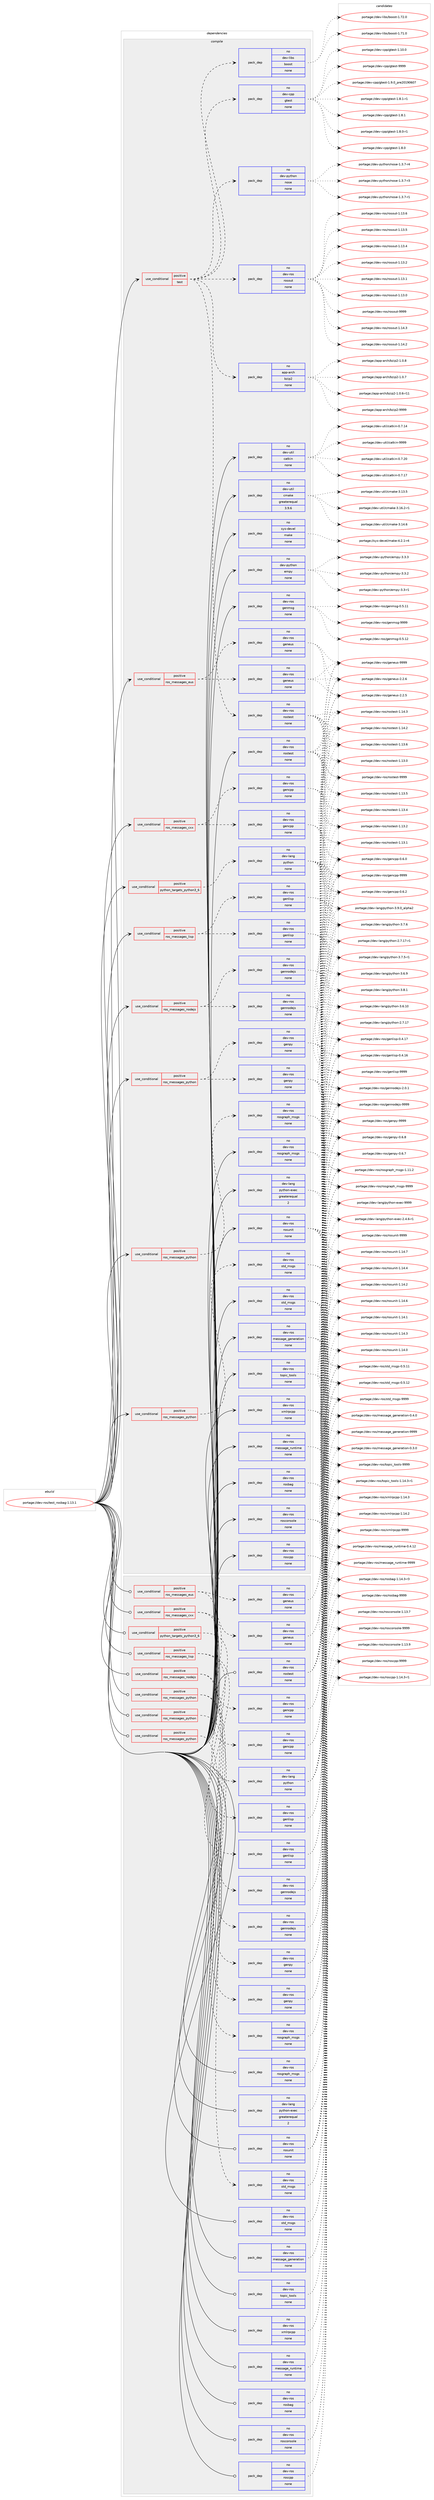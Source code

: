 digraph prolog {

# *************
# Graph options
# *************

newrank=true;
concentrate=true;
compound=true;
graph [rankdir=LR,fontname=Helvetica,fontsize=10,ranksep=1.5];#, ranksep=2.5, nodesep=0.2];
edge  [arrowhead=vee];
node  [fontname=Helvetica,fontsize=10];

# **********
# The ebuild
# **********

subgraph cluster_leftcol {
color=gray;
label=<<i>ebuild</i>>;
id [label="portage://dev-ros/test_rosbag-1.13.1", color=red, width=4, href="../dev-ros/test_rosbag-1.13.1.svg"];
}

# ****************
# The dependencies
# ****************

subgraph cluster_midcol {
color=gray;
label=<<i>dependencies</i>>;
subgraph cluster_compile {
fillcolor="#eeeeee";
style=filled;
label=<<i>compile</i>>;
subgraph cond96372 {
dependency378031 [label=<<TABLE BORDER="0" CELLBORDER="1" CELLSPACING="0" CELLPADDING="4"><TR><TD ROWSPAN="3" CELLPADDING="10">use_conditional</TD></TR><TR><TD>positive</TD></TR><TR><TD>python_targets_python3_6</TD></TR></TABLE>>, shape=none, color=red];
subgraph pack276806 {
dependency378032 [label=<<TABLE BORDER="0" CELLBORDER="1" CELLSPACING="0" CELLPADDING="4" WIDTH="220"><TR><TD ROWSPAN="6" CELLPADDING="30">pack_dep</TD></TR><TR><TD WIDTH="110">no</TD></TR><TR><TD>dev-lang</TD></TR><TR><TD>python</TD></TR><TR><TD>none</TD></TR><TR><TD></TD></TR></TABLE>>, shape=none, color=blue];
}
dependency378031:e -> dependency378032:w [weight=20,style="dashed",arrowhead="vee"];
}
id:e -> dependency378031:w [weight=20,style="solid",arrowhead="vee"];
subgraph cond96373 {
dependency378033 [label=<<TABLE BORDER="0" CELLBORDER="1" CELLSPACING="0" CELLPADDING="4"><TR><TD ROWSPAN="3" CELLPADDING="10">use_conditional</TD></TR><TR><TD>positive</TD></TR><TR><TD>ros_messages_cxx</TD></TR></TABLE>>, shape=none, color=red];
subgraph pack276807 {
dependency378034 [label=<<TABLE BORDER="0" CELLBORDER="1" CELLSPACING="0" CELLPADDING="4" WIDTH="220"><TR><TD ROWSPAN="6" CELLPADDING="30">pack_dep</TD></TR><TR><TD WIDTH="110">no</TD></TR><TR><TD>dev-ros</TD></TR><TR><TD>gencpp</TD></TR><TR><TD>none</TD></TR><TR><TD></TD></TR></TABLE>>, shape=none, color=blue];
}
dependency378033:e -> dependency378034:w [weight=20,style="dashed",arrowhead="vee"];
subgraph pack276808 {
dependency378035 [label=<<TABLE BORDER="0" CELLBORDER="1" CELLSPACING="0" CELLPADDING="4" WIDTH="220"><TR><TD ROWSPAN="6" CELLPADDING="30">pack_dep</TD></TR><TR><TD WIDTH="110">no</TD></TR><TR><TD>dev-ros</TD></TR><TR><TD>gencpp</TD></TR><TR><TD>none</TD></TR><TR><TD></TD></TR></TABLE>>, shape=none, color=blue];
}
dependency378033:e -> dependency378035:w [weight=20,style="dashed",arrowhead="vee"];
}
id:e -> dependency378033:w [weight=20,style="solid",arrowhead="vee"];
subgraph cond96374 {
dependency378036 [label=<<TABLE BORDER="0" CELLBORDER="1" CELLSPACING="0" CELLPADDING="4"><TR><TD ROWSPAN="3" CELLPADDING="10">use_conditional</TD></TR><TR><TD>positive</TD></TR><TR><TD>ros_messages_eus</TD></TR></TABLE>>, shape=none, color=red];
subgraph pack276809 {
dependency378037 [label=<<TABLE BORDER="0" CELLBORDER="1" CELLSPACING="0" CELLPADDING="4" WIDTH="220"><TR><TD ROWSPAN="6" CELLPADDING="30">pack_dep</TD></TR><TR><TD WIDTH="110">no</TD></TR><TR><TD>dev-ros</TD></TR><TR><TD>geneus</TD></TR><TR><TD>none</TD></TR><TR><TD></TD></TR></TABLE>>, shape=none, color=blue];
}
dependency378036:e -> dependency378037:w [weight=20,style="dashed",arrowhead="vee"];
subgraph pack276810 {
dependency378038 [label=<<TABLE BORDER="0" CELLBORDER="1" CELLSPACING="0" CELLPADDING="4" WIDTH="220"><TR><TD ROWSPAN="6" CELLPADDING="30">pack_dep</TD></TR><TR><TD WIDTH="110">no</TD></TR><TR><TD>dev-ros</TD></TR><TR><TD>geneus</TD></TR><TR><TD>none</TD></TR><TR><TD></TD></TR></TABLE>>, shape=none, color=blue];
}
dependency378036:e -> dependency378038:w [weight=20,style="dashed",arrowhead="vee"];
}
id:e -> dependency378036:w [weight=20,style="solid",arrowhead="vee"];
subgraph cond96375 {
dependency378039 [label=<<TABLE BORDER="0" CELLBORDER="1" CELLSPACING="0" CELLPADDING="4"><TR><TD ROWSPAN="3" CELLPADDING="10">use_conditional</TD></TR><TR><TD>positive</TD></TR><TR><TD>ros_messages_lisp</TD></TR></TABLE>>, shape=none, color=red];
subgraph pack276811 {
dependency378040 [label=<<TABLE BORDER="0" CELLBORDER="1" CELLSPACING="0" CELLPADDING="4" WIDTH="220"><TR><TD ROWSPAN="6" CELLPADDING="30">pack_dep</TD></TR><TR><TD WIDTH="110">no</TD></TR><TR><TD>dev-ros</TD></TR><TR><TD>genlisp</TD></TR><TR><TD>none</TD></TR><TR><TD></TD></TR></TABLE>>, shape=none, color=blue];
}
dependency378039:e -> dependency378040:w [weight=20,style="dashed",arrowhead="vee"];
subgraph pack276812 {
dependency378041 [label=<<TABLE BORDER="0" CELLBORDER="1" CELLSPACING="0" CELLPADDING="4" WIDTH="220"><TR><TD ROWSPAN="6" CELLPADDING="30">pack_dep</TD></TR><TR><TD WIDTH="110">no</TD></TR><TR><TD>dev-ros</TD></TR><TR><TD>genlisp</TD></TR><TR><TD>none</TD></TR><TR><TD></TD></TR></TABLE>>, shape=none, color=blue];
}
dependency378039:e -> dependency378041:w [weight=20,style="dashed",arrowhead="vee"];
}
id:e -> dependency378039:w [weight=20,style="solid",arrowhead="vee"];
subgraph cond96376 {
dependency378042 [label=<<TABLE BORDER="0" CELLBORDER="1" CELLSPACING="0" CELLPADDING="4"><TR><TD ROWSPAN="3" CELLPADDING="10">use_conditional</TD></TR><TR><TD>positive</TD></TR><TR><TD>ros_messages_nodejs</TD></TR></TABLE>>, shape=none, color=red];
subgraph pack276813 {
dependency378043 [label=<<TABLE BORDER="0" CELLBORDER="1" CELLSPACING="0" CELLPADDING="4" WIDTH="220"><TR><TD ROWSPAN="6" CELLPADDING="30">pack_dep</TD></TR><TR><TD WIDTH="110">no</TD></TR><TR><TD>dev-ros</TD></TR><TR><TD>gennodejs</TD></TR><TR><TD>none</TD></TR><TR><TD></TD></TR></TABLE>>, shape=none, color=blue];
}
dependency378042:e -> dependency378043:w [weight=20,style="dashed",arrowhead="vee"];
subgraph pack276814 {
dependency378044 [label=<<TABLE BORDER="0" CELLBORDER="1" CELLSPACING="0" CELLPADDING="4" WIDTH="220"><TR><TD ROWSPAN="6" CELLPADDING="30">pack_dep</TD></TR><TR><TD WIDTH="110">no</TD></TR><TR><TD>dev-ros</TD></TR><TR><TD>gennodejs</TD></TR><TR><TD>none</TD></TR><TR><TD></TD></TR></TABLE>>, shape=none, color=blue];
}
dependency378042:e -> dependency378044:w [weight=20,style="dashed",arrowhead="vee"];
}
id:e -> dependency378042:w [weight=20,style="solid",arrowhead="vee"];
subgraph cond96377 {
dependency378045 [label=<<TABLE BORDER="0" CELLBORDER="1" CELLSPACING="0" CELLPADDING="4"><TR><TD ROWSPAN="3" CELLPADDING="10">use_conditional</TD></TR><TR><TD>positive</TD></TR><TR><TD>ros_messages_python</TD></TR></TABLE>>, shape=none, color=red];
subgraph pack276815 {
dependency378046 [label=<<TABLE BORDER="0" CELLBORDER="1" CELLSPACING="0" CELLPADDING="4" WIDTH="220"><TR><TD ROWSPAN="6" CELLPADDING="30">pack_dep</TD></TR><TR><TD WIDTH="110">no</TD></TR><TR><TD>dev-ros</TD></TR><TR><TD>genpy</TD></TR><TR><TD>none</TD></TR><TR><TD></TD></TR></TABLE>>, shape=none, color=blue];
}
dependency378045:e -> dependency378046:w [weight=20,style="dashed",arrowhead="vee"];
subgraph pack276816 {
dependency378047 [label=<<TABLE BORDER="0" CELLBORDER="1" CELLSPACING="0" CELLPADDING="4" WIDTH="220"><TR><TD ROWSPAN="6" CELLPADDING="30">pack_dep</TD></TR><TR><TD WIDTH="110">no</TD></TR><TR><TD>dev-ros</TD></TR><TR><TD>genpy</TD></TR><TR><TD>none</TD></TR><TR><TD></TD></TR></TABLE>>, shape=none, color=blue];
}
dependency378045:e -> dependency378047:w [weight=20,style="dashed",arrowhead="vee"];
}
id:e -> dependency378045:w [weight=20,style="solid",arrowhead="vee"];
subgraph cond96378 {
dependency378048 [label=<<TABLE BORDER="0" CELLBORDER="1" CELLSPACING="0" CELLPADDING="4"><TR><TD ROWSPAN="3" CELLPADDING="10">use_conditional</TD></TR><TR><TD>positive</TD></TR><TR><TD>ros_messages_python</TD></TR></TABLE>>, shape=none, color=red];
subgraph pack276817 {
dependency378049 [label=<<TABLE BORDER="0" CELLBORDER="1" CELLSPACING="0" CELLPADDING="4" WIDTH="220"><TR><TD ROWSPAN="6" CELLPADDING="30">pack_dep</TD></TR><TR><TD WIDTH="110">no</TD></TR><TR><TD>dev-ros</TD></TR><TR><TD>rosgraph_msgs</TD></TR><TR><TD>none</TD></TR><TR><TD></TD></TR></TABLE>>, shape=none, color=blue];
}
dependency378048:e -> dependency378049:w [weight=20,style="dashed",arrowhead="vee"];
}
id:e -> dependency378048:w [weight=20,style="solid",arrowhead="vee"];
subgraph cond96379 {
dependency378050 [label=<<TABLE BORDER="0" CELLBORDER="1" CELLSPACING="0" CELLPADDING="4"><TR><TD ROWSPAN="3" CELLPADDING="10">use_conditional</TD></TR><TR><TD>positive</TD></TR><TR><TD>ros_messages_python</TD></TR></TABLE>>, shape=none, color=red];
subgraph pack276818 {
dependency378051 [label=<<TABLE BORDER="0" CELLBORDER="1" CELLSPACING="0" CELLPADDING="4" WIDTH="220"><TR><TD ROWSPAN="6" CELLPADDING="30">pack_dep</TD></TR><TR><TD WIDTH="110">no</TD></TR><TR><TD>dev-ros</TD></TR><TR><TD>std_msgs</TD></TR><TR><TD>none</TD></TR><TR><TD></TD></TR></TABLE>>, shape=none, color=blue];
}
dependency378050:e -> dependency378051:w [weight=20,style="dashed",arrowhead="vee"];
}
id:e -> dependency378050:w [weight=20,style="solid",arrowhead="vee"];
subgraph cond96380 {
dependency378052 [label=<<TABLE BORDER="0" CELLBORDER="1" CELLSPACING="0" CELLPADDING="4"><TR><TD ROWSPAN="3" CELLPADDING="10">use_conditional</TD></TR><TR><TD>positive</TD></TR><TR><TD>test</TD></TR></TABLE>>, shape=none, color=red];
subgraph pack276819 {
dependency378053 [label=<<TABLE BORDER="0" CELLBORDER="1" CELLSPACING="0" CELLPADDING="4" WIDTH="220"><TR><TD ROWSPAN="6" CELLPADDING="30">pack_dep</TD></TR><TR><TD WIDTH="110">no</TD></TR><TR><TD>dev-libs</TD></TR><TR><TD>boost</TD></TR><TR><TD>none</TD></TR><TR><TD></TD></TR></TABLE>>, shape=none, color=blue];
}
dependency378052:e -> dependency378053:w [weight=20,style="dashed",arrowhead="vee"];
subgraph pack276820 {
dependency378054 [label=<<TABLE BORDER="0" CELLBORDER="1" CELLSPACING="0" CELLPADDING="4" WIDTH="220"><TR><TD ROWSPAN="6" CELLPADDING="30">pack_dep</TD></TR><TR><TD WIDTH="110">no</TD></TR><TR><TD>app-arch</TD></TR><TR><TD>bzip2</TD></TR><TR><TD>none</TD></TR><TR><TD></TD></TR></TABLE>>, shape=none, color=blue];
}
dependency378052:e -> dependency378054:w [weight=20,style="dashed",arrowhead="vee"];
subgraph pack276821 {
dependency378055 [label=<<TABLE BORDER="0" CELLBORDER="1" CELLSPACING="0" CELLPADDING="4" WIDTH="220"><TR><TD ROWSPAN="6" CELLPADDING="30">pack_dep</TD></TR><TR><TD WIDTH="110">no</TD></TR><TR><TD>dev-ros</TD></TR><TR><TD>rosout</TD></TR><TR><TD>none</TD></TR><TR><TD></TD></TR></TABLE>>, shape=none, color=blue];
}
dependency378052:e -> dependency378055:w [weight=20,style="dashed",arrowhead="vee"];
subgraph pack276822 {
dependency378056 [label=<<TABLE BORDER="0" CELLBORDER="1" CELLSPACING="0" CELLPADDING="4" WIDTH="220"><TR><TD ROWSPAN="6" CELLPADDING="30">pack_dep</TD></TR><TR><TD WIDTH="110">no</TD></TR><TR><TD>dev-python</TD></TR><TR><TD>nose</TD></TR><TR><TD>none</TD></TR><TR><TD></TD></TR></TABLE>>, shape=none, color=blue];
}
dependency378052:e -> dependency378056:w [weight=20,style="dashed",arrowhead="vee"];
subgraph pack276823 {
dependency378057 [label=<<TABLE BORDER="0" CELLBORDER="1" CELLSPACING="0" CELLPADDING="4" WIDTH="220"><TR><TD ROWSPAN="6" CELLPADDING="30">pack_dep</TD></TR><TR><TD WIDTH="110">no</TD></TR><TR><TD>dev-ros</TD></TR><TR><TD>rostest</TD></TR><TR><TD>none</TD></TR><TR><TD></TD></TR></TABLE>>, shape=none, color=blue];
}
dependency378052:e -> dependency378057:w [weight=20,style="dashed",arrowhead="vee"];
subgraph pack276824 {
dependency378058 [label=<<TABLE BORDER="0" CELLBORDER="1" CELLSPACING="0" CELLPADDING="4" WIDTH="220"><TR><TD ROWSPAN="6" CELLPADDING="30">pack_dep</TD></TR><TR><TD WIDTH="110">no</TD></TR><TR><TD>dev-cpp</TD></TR><TR><TD>gtest</TD></TR><TR><TD>none</TD></TR><TR><TD></TD></TR></TABLE>>, shape=none, color=blue];
}
dependency378052:e -> dependency378058:w [weight=20,style="dashed",arrowhead="vee"];
}
id:e -> dependency378052:w [weight=20,style="solid",arrowhead="vee"];
subgraph pack276825 {
dependency378059 [label=<<TABLE BORDER="0" CELLBORDER="1" CELLSPACING="0" CELLPADDING="4" WIDTH="220"><TR><TD ROWSPAN="6" CELLPADDING="30">pack_dep</TD></TR><TR><TD WIDTH="110">no</TD></TR><TR><TD>dev-lang</TD></TR><TR><TD>python-exec</TD></TR><TR><TD>greaterequal</TD></TR><TR><TD>2</TD></TR></TABLE>>, shape=none, color=blue];
}
id:e -> dependency378059:w [weight=20,style="solid",arrowhead="vee"];
subgraph pack276826 {
dependency378060 [label=<<TABLE BORDER="0" CELLBORDER="1" CELLSPACING="0" CELLPADDING="4" WIDTH="220"><TR><TD ROWSPAN="6" CELLPADDING="30">pack_dep</TD></TR><TR><TD WIDTH="110">no</TD></TR><TR><TD>dev-python</TD></TR><TR><TD>empy</TD></TR><TR><TD>none</TD></TR><TR><TD></TD></TR></TABLE>>, shape=none, color=blue];
}
id:e -> dependency378060:w [weight=20,style="solid",arrowhead="vee"];
subgraph pack276827 {
dependency378061 [label=<<TABLE BORDER="0" CELLBORDER="1" CELLSPACING="0" CELLPADDING="4" WIDTH="220"><TR><TD ROWSPAN="6" CELLPADDING="30">pack_dep</TD></TR><TR><TD WIDTH="110">no</TD></TR><TR><TD>dev-ros</TD></TR><TR><TD>genmsg</TD></TR><TR><TD>none</TD></TR><TR><TD></TD></TR></TABLE>>, shape=none, color=blue];
}
id:e -> dependency378061:w [weight=20,style="solid",arrowhead="vee"];
subgraph pack276828 {
dependency378062 [label=<<TABLE BORDER="0" CELLBORDER="1" CELLSPACING="0" CELLPADDING="4" WIDTH="220"><TR><TD ROWSPAN="6" CELLPADDING="30">pack_dep</TD></TR><TR><TD WIDTH="110">no</TD></TR><TR><TD>dev-ros</TD></TR><TR><TD>message_generation</TD></TR><TR><TD>none</TD></TR><TR><TD></TD></TR></TABLE>>, shape=none, color=blue];
}
id:e -> dependency378062:w [weight=20,style="solid",arrowhead="vee"];
subgraph pack276829 {
dependency378063 [label=<<TABLE BORDER="0" CELLBORDER="1" CELLSPACING="0" CELLPADDING="4" WIDTH="220"><TR><TD ROWSPAN="6" CELLPADDING="30">pack_dep</TD></TR><TR><TD WIDTH="110">no</TD></TR><TR><TD>dev-ros</TD></TR><TR><TD>message_runtime</TD></TR><TR><TD>none</TD></TR><TR><TD></TD></TR></TABLE>>, shape=none, color=blue];
}
id:e -> dependency378063:w [weight=20,style="solid",arrowhead="vee"];
subgraph pack276830 {
dependency378064 [label=<<TABLE BORDER="0" CELLBORDER="1" CELLSPACING="0" CELLPADDING="4" WIDTH="220"><TR><TD ROWSPAN="6" CELLPADDING="30">pack_dep</TD></TR><TR><TD WIDTH="110">no</TD></TR><TR><TD>dev-ros</TD></TR><TR><TD>rosbag</TD></TR><TR><TD>none</TD></TR><TR><TD></TD></TR></TABLE>>, shape=none, color=blue];
}
id:e -> dependency378064:w [weight=20,style="solid",arrowhead="vee"];
subgraph pack276831 {
dependency378065 [label=<<TABLE BORDER="0" CELLBORDER="1" CELLSPACING="0" CELLPADDING="4" WIDTH="220"><TR><TD ROWSPAN="6" CELLPADDING="30">pack_dep</TD></TR><TR><TD WIDTH="110">no</TD></TR><TR><TD>dev-ros</TD></TR><TR><TD>rosconsole</TD></TR><TR><TD>none</TD></TR><TR><TD></TD></TR></TABLE>>, shape=none, color=blue];
}
id:e -> dependency378065:w [weight=20,style="solid",arrowhead="vee"];
subgraph pack276832 {
dependency378066 [label=<<TABLE BORDER="0" CELLBORDER="1" CELLSPACING="0" CELLPADDING="4" WIDTH="220"><TR><TD ROWSPAN="6" CELLPADDING="30">pack_dep</TD></TR><TR><TD WIDTH="110">no</TD></TR><TR><TD>dev-ros</TD></TR><TR><TD>roscpp</TD></TR><TR><TD>none</TD></TR><TR><TD></TD></TR></TABLE>>, shape=none, color=blue];
}
id:e -> dependency378066:w [weight=20,style="solid",arrowhead="vee"];
subgraph pack276833 {
dependency378067 [label=<<TABLE BORDER="0" CELLBORDER="1" CELLSPACING="0" CELLPADDING="4" WIDTH="220"><TR><TD ROWSPAN="6" CELLPADDING="30">pack_dep</TD></TR><TR><TD WIDTH="110">no</TD></TR><TR><TD>dev-ros</TD></TR><TR><TD>rosgraph_msgs</TD></TR><TR><TD>none</TD></TR><TR><TD></TD></TR></TABLE>>, shape=none, color=blue];
}
id:e -> dependency378067:w [weight=20,style="solid",arrowhead="vee"];
subgraph pack276834 {
dependency378068 [label=<<TABLE BORDER="0" CELLBORDER="1" CELLSPACING="0" CELLPADDING="4" WIDTH="220"><TR><TD ROWSPAN="6" CELLPADDING="30">pack_dep</TD></TR><TR><TD WIDTH="110">no</TD></TR><TR><TD>dev-ros</TD></TR><TR><TD>rostest</TD></TR><TR><TD>none</TD></TR><TR><TD></TD></TR></TABLE>>, shape=none, color=blue];
}
id:e -> dependency378068:w [weight=20,style="solid",arrowhead="vee"];
subgraph pack276835 {
dependency378069 [label=<<TABLE BORDER="0" CELLBORDER="1" CELLSPACING="0" CELLPADDING="4" WIDTH="220"><TR><TD ROWSPAN="6" CELLPADDING="30">pack_dep</TD></TR><TR><TD WIDTH="110">no</TD></TR><TR><TD>dev-ros</TD></TR><TR><TD>rosunit</TD></TR><TR><TD>none</TD></TR><TR><TD></TD></TR></TABLE>>, shape=none, color=blue];
}
id:e -> dependency378069:w [weight=20,style="solid",arrowhead="vee"];
subgraph pack276836 {
dependency378070 [label=<<TABLE BORDER="0" CELLBORDER="1" CELLSPACING="0" CELLPADDING="4" WIDTH="220"><TR><TD ROWSPAN="6" CELLPADDING="30">pack_dep</TD></TR><TR><TD WIDTH="110">no</TD></TR><TR><TD>dev-ros</TD></TR><TR><TD>std_msgs</TD></TR><TR><TD>none</TD></TR><TR><TD></TD></TR></TABLE>>, shape=none, color=blue];
}
id:e -> dependency378070:w [weight=20,style="solid",arrowhead="vee"];
subgraph pack276837 {
dependency378071 [label=<<TABLE BORDER="0" CELLBORDER="1" CELLSPACING="0" CELLPADDING="4" WIDTH="220"><TR><TD ROWSPAN="6" CELLPADDING="30">pack_dep</TD></TR><TR><TD WIDTH="110">no</TD></TR><TR><TD>dev-ros</TD></TR><TR><TD>topic_tools</TD></TR><TR><TD>none</TD></TR><TR><TD></TD></TR></TABLE>>, shape=none, color=blue];
}
id:e -> dependency378071:w [weight=20,style="solid",arrowhead="vee"];
subgraph pack276838 {
dependency378072 [label=<<TABLE BORDER="0" CELLBORDER="1" CELLSPACING="0" CELLPADDING="4" WIDTH="220"><TR><TD ROWSPAN="6" CELLPADDING="30">pack_dep</TD></TR><TR><TD WIDTH="110">no</TD></TR><TR><TD>dev-ros</TD></TR><TR><TD>xmlrpcpp</TD></TR><TR><TD>none</TD></TR><TR><TD></TD></TR></TABLE>>, shape=none, color=blue];
}
id:e -> dependency378072:w [weight=20,style="solid",arrowhead="vee"];
subgraph pack276839 {
dependency378073 [label=<<TABLE BORDER="0" CELLBORDER="1" CELLSPACING="0" CELLPADDING="4" WIDTH="220"><TR><TD ROWSPAN="6" CELLPADDING="30">pack_dep</TD></TR><TR><TD WIDTH="110">no</TD></TR><TR><TD>dev-util</TD></TR><TR><TD>catkin</TD></TR><TR><TD>none</TD></TR><TR><TD></TD></TR></TABLE>>, shape=none, color=blue];
}
id:e -> dependency378073:w [weight=20,style="solid",arrowhead="vee"];
subgraph pack276840 {
dependency378074 [label=<<TABLE BORDER="0" CELLBORDER="1" CELLSPACING="0" CELLPADDING="4" WIDTH="220"><TR><TD ROWSPAN="6" CELLPADDING="30">pack_dep</TD></TR><TR><TD WIDTH="110">no</TD></TR><TR><TD>dev-util</TD></TR><TR><TD>cmake</TD></TR><TR><TD>greaterequal</TD></TR><TR><TD>3.9.6</TD></TR></TABLE>>, shape=none, color=blue];
}
id:e -> dependency378074:w [weight=20,style="solid",arrowhead="vee"];
subgraph pack276841 {
dependency378075 [label=<<TABLE BORDER="0" CELLBORDER="1" CELLSPACING="0" CELLPADDING="4" WIDTH="220"><TR><TD ROWSPAN="6" CELLPADDING="30">pack_dep</TD></TR><TR><TD WIDTH="110">no</TD></TR><TR><TD>sys-devel</TD></TR><TR><TD>make</TD></TR><TR><TD>none</TD></TR><TR><TD></TD></TR></TABLE>>, shape=none, color=blue];
}
id:e -> dependency378075:w [weight=20,style="solid",arrowhead="vee"];
}
subgraph cluster_compileandrun {
fillcolor="#eeeeee";
style=filled;
label=<<i>compile and run</i>>;
}
subgraph cluster_run {
fillcolor="#eeeeee";
style=filled;
label=<<i>run</i>>;
subgraph cond96381 {
dependency378076 [label=<<TABLE BORDER="0" CELLBORDER="1" CELLSPACING="0" CELLPADDING="4"><TR><TD ROWSPAN="3" CELLPADDING="10">use_conditional</TD></TR><TR><TD>positive</TD></TR><TR><TD>python_targets_python3_6</TD></TR></TABLE>>, shape=none, color=red];
subgraph pack276842 {
dependency378077 [label=<<TABLE BORDER="0" CELLBORDER="1" CELLSPACING="0" CELLPADDING="4" WIDTH="220"><TR><TD ROWSPAN="6" CELLPADDING="30">pack_dep</TD></TR><TR><TD WIDTH="110">no</TD></TR><TR><TD>dev-lang</TD></TR><TR><TD>python</TD></TR><TR><TD>none</TD></TR><TR><TD></TD></TR></TABLE>>, shape=none, color=blue];
}
dependency378076:e -> dependency378077:w [weight=20,style="dashed",arrowhead="vee"];
}
id:e -> dependency378076:w [weight=20,style="solid",arrowhead="odot"];
subgraph cond96382 {
dependency378078 [label=<<TABLE BORDER="0" CELLBORDER="1" CELLSPACING="0" CELLPADDING="4"><TR><TD ROWSPAN="3" CELLPADDING="10">use_conditional</TD></TR><TR><TD>positive</TD></TR><TR><TD>ros_messages_cxx</TD></TR></TABLE>>, shape=none, color=red];
subgraph pack276843 {
dependency378079 [label=<<TABLE BORDER="0" CELLBORDER="1" CELLSPACING="0" CELLPADDING="4" WIDTH="220"><TR><TD ROWSPAN="6" CELLPADDING="30">pack_dep</TD></TR><TR><TD WIDTH="110">no</TD></TR><TR><TD>dev-ros</TD></TR><TR><TD>gencpp</TD></TR><TR><TD>none</TD></TR><TR><TD></TD></TR></TABLE>>, shape=none, color=blue];
}
dependency378078:e -> dependency378079:w [weight=20,style="dashed",arrowhead="vee"];
subgraph pack276844 {
dependency378080 [label=<<TABLE BORDER="0" CELLBORDER="1" CELLSPACING="0" CELLPADDING="4" WIDTH="220"><TR><TD ROWSPAN="6" CELLPADDING="30">pack_dep</TD></TR><TR><TD WIDTH="110">no</TD></TR><TR><TD>dev-ros</TD></TR><TR><TD>gencpp</TD></TR><TR><TD>none</TD></TR><TR><TD></TD></TR></TABLE>>, shape=none, color=blue];
}
dependency378078:e -> dependency378080:w [weight=20,style="dashed",arrowhead="vee"];
}
id:e -> dependency378078:w [weight=20,style="solid",arrowhead="odot"];
subgraph cond96383 {
dependency378081 [label=<<TABLE BORDER="0" CELLBORDER="1" CELLSPACING="0" CELLPADDING="4"><TR><TD ROWSPAN="3" CELLPADDING="10">use_conditional</TD></TR><TR><TD>positive</TD></TR><TR><TD>ros_messages_eus</TD></TR></TABLE>>, shape=none, color=red];
subgraph pack276845 {
dependency378082 [label=<<TABLE BORDER="0" CELLBORDER="1" CELLSPACING="0" CELLPADDING="4" WIDTH="220"><TR><TD ROWSPAN="6" CELLPADDING="30">pack_dep</TD></TR><TR><TD WIDTH="110">no</TD></TR><TR><TD>dev-ros</TD></TR><TR><TD>geneus</TD></TR><TR><TD>none</TD></TR><TR><TD></TD></TR></TABLE>>, shape=none, color=blue];
}
dependency378081:e -> dependency378082:w [weight=20,style="dashed",arrowhead="vee"];
subgraph pack276846 {
dependency378083 [label=<<TABLE BORDER="0" CELLBORDER="1" CELLSPACING="0" CELLPADDING="4" WIDTH="220"><TR><TD ROWSPAN="6" CELLPADDING="30">pack_dep</TD></TR><TR><TD WIDTH="110">no</TD></TR><TR><TD>dev-ros</TD></TR><TR><TD>geneus</TD></TR><TR><TD>none</TD></TR><TR><TD></TD></TR></TABLE>>, shape=none, color=blue];
}
dependency378081:e -> dependency378083:w [weight=20,style="dashed",arrowhead="vee"];
}
id:e -> dependency378081:w [weight=20,style="solid",arrowhead="odot"];
subgraph cond96384 {
dependency378084 [label=<<TABLE BORDER="0" CELLBORDER="1" CELLSPACING="0" CELLPADDING="4"><TR><TD ROWSPAN="3" CELLPADDING="10">use_conditional</TD></TR><TR><TD>positive</TD></TR><TR><TD>ros_messages_lisp</TD></TR></TABLE>>, shape=none, color=red];
subgraph pack276847 {
dependency378085 [label=<<TABLE BORDER="0" CELLBORDER="1" CELLSPACING="0" CELLPADDING="4" WIDTH="220"><TR><TD ROWSPAN="6" CELLPADDING="30">pack_dep</TD></TR><TR><TD WIDTH="110">no</TD></TR><TR><TD>dev-ros</TD></TR><TR><TD>genlisp</TD></TR><TR><TD>none</TD></TR><TR><TD></TD></TR></TABLE>>, shape=none, color=blue];
}
dependency378084:e -> dependency378085:w [weight=20,style="dashed",arrowhead="vee"];
subgraph pack276848 {
dependency378086 [label=<<TABLE BORDER="0" CELLBORDER="1" CELLSPACING="0" CELLPADDING="4" WIDTH="220"><TR><TD ROWSPAN="6" CELLPADDING="30">pack_dep</TD></TR><TR><TD WIDTH="110">no</TD></TR><TR><TD>dev-ros</TD></TR><TR><TD>genlisp</TD></TR><TR><TD>none</TD></TR><TR><TD></TD></TR></TABLE>>, shape=none, color=blue];
}
dependency378084:e -> dependency378086:w [weight=20,style="dashed",arrowhead="vee"];
}
id:e -> dependency378084:w [weight=20,style="solid",arrowhead="odot"];
subgraph cond96385 {
dependency378087 [label=<<TABLE BORDER="0" CELLBORDER="1" CELLSPACING="0" CELLPADDING="4"><TR><TD ROWSPAN="3" CELLPADDING="10">use_conditional</TD></TR><TR><TD>positive</TD></TR><TR><TD>ros_messages_nodejs</TD></TR></TABLE>>, shape=none, color=red];
subgraph pack276849 {
dependency378088 [label=<<TABLE BORDER="0" CELLBORDER="1" CELLSPACING="0" CELLPADDING="4" WIDTH="220"><TR><TD ROWSPAN="6" CELLPADDING="30">pack_dep</TD></TR><TR><TD WIDTH="110">no</TD></TR><TR><TD>dev-ros</TD></TR><TR><TD>gennodejs</TD></TR><TR><TD>none</TD></TR><TR><TD></TD></TR></TABLE>>, shape=none, color=blue];
}
dependency378087:e -> dependency378088:w [weight=20,style="dashed",arrowhead="vee"];
subgraph pack276850 {
dependency378089 [label=<<TABLE BORDER="0" CELLBORDER="1" CELLSPACING="0" CELLPADDING="4" WIDTH="220"><TR><TD ROWSPAN="6" CELLPADDING="30">pack_dep</TD></TR><TR><TD WIDTH="110">no</TD></TR><TR><TD>dev-ros</TD></TR><TR><TD>gennodejs</TD></TR><TR><TD>none</TD></TR><TR><TD></TD></TR></TABLE>>, shape=none, color=blue];
}
dependency378087:e -> dependency378089:w [weight=20,style="dashed",arrowhead="vee"];
}
id:e -> dependency378087:w [weight=20,style="solid",arrowhead="odot"];
subgraph cond96386 {
dependency378090 [label=<<TABLE BORDER="0" CELLBORDER="1" CELLSPACING="0" CELLPADDING="4"><TR><TD ROWSPAN="3" CELLPADDING="10">use_conditional</TD></TR><TR><TD>positive</TD></TR><TR><TD>ros_messages_python</TD></TR></TABLE>>, shape=none, color=red];
subgraph pack276851 {
dependency378091 [label=<<TABLE BORDER="0" CELLBORDER="1" CELLSPACING="0" CELLPADDING="4" WIDTH="220"><TR><TD ROWSPAN="6" CELLPADDING="30">pack_dep</TD></TR><TR><TD WIDTH="110">no</TD></TR><TR><TD>dev-ros</TD></TR><TR><TD>genpy</TD></TR><TR><TD>none</TD></TR><TR><TD></TD></TR></TABLE>>, shape=none, color=blue];
}
dependency378090:e -> dependency378091:w [weight=20,style="dashed",arrowhead="vee"];
subgraph pack276852 {
dependency378092 [label=<<TABLE BORDER="0" CELLBORDER="1" CELLSPACING="0" CELLPADDING="4" WIDTH="220"><TR><TD ROWSPAN="6" CELLPADDING="30">pack_dep</TD></TR><TR><TD WIDTH="110">no</TD></TR><TR><TD>dev-ros</TD></TR><TR><TD>genpy</TD></TR><TR><TD>none</TD></TR><TR><TD></TD></TR></TABLE>>, shape=none, color=blue];
}
dependency378090:e -> dependency378092:w [weight=20,style="dashed",arrowhead="vee"];
}
id:e -> dependency378090:w [weight=20,style="solid",arrowhead="odot"];
subgraph cond96387 {
dependency378093 [label=<<TABLE BORDER="0" CELLBORDER="1" CELLSPACING="0" CELLPADDING="4"><TR><TD ROWSPAN="3" CELLPADDING="10">use_conditional</TD></TR><TR><TD>positive</TD></TR><TR><TD>ros_messages_python</TD></TR></TABLE>>, shape=none, color=red];
subgraph pack276853 {
dependency378094 [label=<<TABLE BORDER="0" CELLBORDER="1" CELLSPACING="0" CELLPADDING="4" WIDTH="220"><TR><TD ROWSPAN="6" CELLPADDING="30">pack_dep</TD></TR><TR><TD WIDTH="110">no</TD></TR><TR><TD>dev-ros</TD></TR><TR><TD>rosgraph_msgs</TD></TR><TR><TD>none</TD></TR><TR><TD></TD></TR></TABLE>>, shape=none, color=blue];
}
dependency378093:e -> dependency378094:w [weight=20,style="dashed",arrowhead="vee"];
}
id:e -> dependency378093:w [weight=20,style="solid",arrowhead="odot"];
subgraph cond96388 {
dependency378095 [label=<<TABLE BORDER="0" CELLBORDER="1" CELLSPACING="0" CELLPADDING="4"><TR><TD ROWSPAN="3" CELLPADDING="10">use_conditional</TD></TR><TR><TD>positive</TD></TR><TR><TD>ros_messages_python</TD></TR></TABLE>>, shape=none, color=red];
subgraph pack276854 {
dependency378096 [label=<<TABLE BORDER="0" CELLBORDER="1" CELLSPACING="0" CELLPADDING="4" WIDTH="220"><TR><TD ROWSPAN="6" CELLPADDING="30">pack_dep</TD></TR><TR><TD WIDTH="110">no</TD></TR><TR><TD>dev-ros</TD></TR><TR><TD>std_msgs</TD></TR><TR><TD>none</TD></TR><TR><TD></TD></TR></TABLE>>, shape=none, color=blue];
}
dependency378095:e -> dependency378096:w [weight=20,style="dashed",arrowhead="vee"];
}
id:e -> dependency378095:w [weight=20,style="solid",arrowhead="odot"];
subgraph pack276855 {
dependency378097 [label=<<TABLE BORDER="0" CELLBORDER="1" CELLSPACING="0" CELLPADDING="4" WIDTH="220"><TR><TD ROWSPAN="6" CELLPADDING="30">pack_dep</TD></TR><TR><TD WIDTH="110">no</TD></TR><TR><TD>dev-lang</TD></TR><TR><TD>python-exec</TD></TR><TR><TD>greaterequal</TD></TR><TR><TD>2</TD></TR></TABLE>>, shape=none, color=blue];
}
id:e -> dependency378097:w [weight=20,style="solid",arrowhead="odot"];
subgraph pack276856 {
dependency378098 [label=<<TABLE BORDER="0" CELLBORDER="1" CELLSPACING="0" CELLPADDING="4" WIDTH="220"><TR><TD ROWSPAN="6" CELLPADDING="30">pack_dep</TD></TR><TR><TD WIDTH="110">no</TD></TR><TR><TD>dev-ros</TD></TR><TR><TD>message_generation</TD></TR><TR><TD>none</TD></TR><TR><TD></TD></TR></TABLE>>, shape=none, color=blue];
}
id:e -> dependency378098:w [weight=20,style="solid",arrowhead="odot"];
subgraph pack276857 {
dependency378099 [label=<<TABLE BORDER="0" CELLBORDER="1" CELLSPACING="0" CELLPADDING="4" WIDTH="220"><TR><TD ROWSPAN="6" CELLPADDING="30">pack_dep</TD></TR><TR><TD WIDTH="110">no</TD></TR><TR><TD>dev-ros</TD></TR><TR><TD>message_runtime</TD></TR><TR><TD>none</TD></TR><TR><TD></TD></TR></TABLE>>, shape=none, color=blue];
}
id:e -> dependency378099:w [weight=20,style="solid",arrowhead="odot"];
subgraph pack276858 {
dependency378100 [label=<<TABLE BORDER="0" CELLBORDER="1" CELLSPACING="0" CELLPADDING="4" WIDTH="220"><TR><TD ROWSPAN="6" CELLPADDING="30">pack_dep</TD></TR><TR><TD WIDTH="110">no</TD></TR><TR><TD>dev-ros</TD></TR><TR><TD>rosbag</TD></TR><TR><TD>none</TD></TR><TR><TD></TD></TR></TABLE>>, shape=none, color=blue];
}
id:e -> dependency378100:w [weight=20,style="solid",arrowhead="odot"];
subgraph pack276859 {
dependency378101 [label=<<TABLE BORDER="0" CELLBORDER="1" CELLSPACING="0" CELLPADDING="4" WIDTH="220"><TR><TD ROWSPAN="6" CELLPADDING="30">pack_dep</TD></TR><TR><TD WIDTH="110">no</TD></TR><TR><TD>dev-ros</TD></TR><TR><TD>rosconsole</TD></TR><TR><TD>none</TD></TR><TR><TD></TD></TR></TABLE>>, shape=none, color=blue];
}
id:e -> dependency378101:w [weight=20,style="solid",arrowhead="odot"];
subgraph pack276860 {
dependency378102 [label=<<TABLE BORDER="0" CELLBORDER="1" CELLSPACING="0" CELLPADDING="4" WIDTH="220"><TR><TD ROWSPAN="6" CELLPADDING="30">pack_dep</TD></TR><TR><TD WIDTH="110">no</TD></TR><TR><TD>dev-ros</TD></TR><TR><TD>roscpp</TD></TR><TR><TD>none</TD></TR><TR><TD></TD></TR></TABLE>>, shape=none, color=blue];
}
id:e -> dependency378102:w [weight=20,style="solid",arrowhead="odot"];
subgraph pack276861 {
dependency378103 [label=<<TABLE BORDER="0" CELLBORDER="1" CELLSPACING="0" CELLPADDING="4" WIDTH="220"><TR><TD ROWSPAN="6" CELLPADDING="30">pack_dep</TD></TR><TR><TD WIDTH="110">no</TD></TR><TR><TD>dev-ros</TD></TR><TR><TD>rosgraph_msgs</TD></TR><TR><TD>none</TD></TR><TR><TD></TD></TR></TABLE>>, shape=none, color=blue];
}
id:e -> dependency378103:w [weight=20,style="solid",arrowhead="odot"];
subgraph pack276862 {
dependency378104 [label=<<TABLE BORDER="0" CELLBORDER="1" CELLSPACING="0" CELLPADDING="4" WIDTH="220"><TR><TD ROWSPAN="6" CELLPADDING="30">pack_dep</TD></TR><TR><TD WIDTH="110">no</TD></TR><TR><TD>dev-ros</TD></TR><TR><TD>rostest</TD></TR><TR><TD>none</TD></TR><TR><TD></TD></TR></TABLE>>, shape=none, color=blue];
}
id:e -> dependency378104:w [weight=20,style="solid",arrowhead="odot"];
subgraph pack276863 {
dependency378105 [label=<<TABLE BORDER="0" CELLBORDER="1" CELLSPACING="0" CELLPADDING="4" WIDTH="220"><TR><TD ROWSPAN="6" CELLPADDING="30">pack_dep</TD></TR><TR><TD WIDTH="110">no</TD></TR><TR><TD>dev-ros</TD></TR><TR><TD>rosunit</TD></TR><TR><TD>none</TD></TR><TR><TD></TD></TR></TABLE>>, shape=none, color=blue];
}
id:e -> dependency378105:w [weight=20,style="solid",arrowhead="odot"];
subgraph pack276864 {
dependency378106 [label=<<TABLE BORDER="0" CELLBORDER="1" CELLSPACING="0" CELLPADDING="4" WIDTH="220"><TR><TD ROWSPAN="6" CELLPADDING="30">pack_dep</TD></TR><TR><TD WIDTH="110">no</TD></TR><TR><TD>dev-ros</TD></TR><TR><TD>std_msgs</TD></TR><TR><TD>none</TD></TR><TR><TD></TD></TR></TABLE>>, shape=none, color=blue];
}
id:e -> dependency378106:w [weight=20,style="solid",arrowhead="odot"];
subgraph pack276865 {
dependency378107 [label=<<TABLE BORDER="0" CELLBORDER="1" CELLSPACING="0" CELLPADDING="4" WIDTH="220"><TR><TD ROWSPAN="6" CELLPADDING="30">pack_dep</TD></TR><TR><TD WIDTH="110">no</TD></TR><TR><TD>dev-ros</TD></TR><TR><TD>topic_tools</TD></TR><TR><TD>none</TD></TR><TR><TD></TD></TR></TABLE>>, shape=none, color=blue];
}
id:e -> dependency378107:w [weight=20,style="solid",arrowhead="odot"];
subgraph pack276866 {
dependency378108 [label=<<TABLE BORDER="0" CELLBORDER="1" CELLSPACING="0" CELLPADDING="4" WIDTH="220"><TR><TD ROWSPAN="6" CELLPADDING="30">pack_dep</TD></TR><TR><TD WIDTH="110">no</TD></TR><TR><TD>dev-ros</TD></TR><TR><TD>xmlrpcpp</TD></TR><TR><TD>none</TD></TR><TR><TD></TD></TR></TABLE>>, shape=none, color=blue];
}
id:e -> dependency378108:w [weight=20,style="solid",arrowhead="odot"];
}
}

# **************
# The candidates
# **************

subgraph cluster_choices {
rank=same;
color=gray;
label=<<i>candidates</i>>;

subgraph choice276806 {
color=black;
nodesep=1;
choice10010111845108971101034711212111610411111045514657464895971081121049750 [label="portage://dev-lang/python-3.9.0_alpha2", color=red, width=4,href="../dev-lang/python-3.9.0_alpha2.svg"];
choice100101118451089711010347112121116104111110455146564649 [label="portage://dev-lang/python-3.8.1", color=red, width=4,href="../dev-lang/python-3.8.1.svg"];
choice100101118451089711010347112121116104111110455146554654 [label="portage://dev-lang/python-3.7.6", color=red, width=4,href="../dev-lang/python-3.7.6.svg"];
choice1001011184510897110103471121211161041111104551465546534511449 [label="portage://dev-lang/python-3.7.5-r1", color=red, width=4,href="../dev-lang/python-3.7.5-r1.svg"];
choice100101118451089711010347112121116104111110455146544657 [label="portage://dev-lang/python-3.6.9", color=red, width=4,href="../dev-lang/python-3.6.9.svg"];
choice10010111845108971101034711212111610411111045514654464948 [label="portage://dev-lang/python-3.6.10", color=red, width=4,href="../dev-lang/python-3.6.10.svg"];
choice100101118451089711010347112121116104111110455046554649554511449 [label="portage://dev-lang/python-2.7.17-r1", color=red, width=4,href="../dev-lang/python-2.7.17-r1.svg"];
choice10010111845108971101034711212111610411111045504655464955 [label="portage://dev-lang/python-2.7.17", color=red, width=4,href="../dev-lang/python-2.7.17.svg"];
dependency378032:e -> choice10010111845108971101034711212111610411111045514657464895971081121049750:w [style=dotted,weight="100"];
dependency378032:e -> choice100101118451089711010347112121116104111110455146564649:w [style=dotted,weight="100"];
dependency378032:e -> choice100101118451089711010347112121116104111110455146554654:w [style=dotted,weight="100"];
dependency378032:e -> choice1001011184510897110103471121211161041111104551465546534511449:w [style=dotted,weight="100"];
dependency378032:e -> choice100101118451089711010347112121116104111110455146544657:w [style=dotted,weight="100"];
dependency378032:e -> choice10010111845108971101034711212111610411111045514654464948:w [style=dotted,weight="100"];
dependency378032:e -> choice100101118451089711010347112121116104111110455046554649554511449:w [style=dotted,weight="100"];
dependency378032:e -> choice10010111845108971101034711212111610411111045504655464955:w [style=dotted,weight="100"];
}
subgraph choice276807 {
color=black;
nodesep=1;
choice1001011184511411111547103101110991121124557575757 [label="portage://dev-ros/gencpp-9999", color=red, width=4,href="../dev-ros/gencpp-9999.svg"];
choice100101118451141111154710310111099112112454846544650 [label="portage://dev-ros/gencpp-0.6.2", color=red, width=4,href="../dev-ros/gencpp-0.6.2.svg"];
choice100101118451141111154710310111099112112454846544648 [label="portage://dev-ros/gencpp-0.6.0", color=red, width=4,href="../dev-ros/gencpp-0.6.0.svg"];
dependency378034:e -> choice1001011184511411111547103101110991121124557575757:w [style=dotted,weight="100"];
dependency378034:e -> choice100101118451141111154710310111099112112454846544650:w [style=dotted,weight="100"];
dependency378034:e -> choice100101118451141111154710310111099112112454846544648:w [style=dotted,weight="100"];
}
subgraph choice276808 {
color=black;
nodesep=1;
choice1001011184511411111547103101110991121124557575757 [label="portage://dev-ros/gencpp-9999", color=red, width=4,href="../dev-ros/gencpp-9999.svg"];
choice100101118451141111154710310111099112112454846544650 [label="portage://dev-ros/gencpp-0.6.2", color=red, width=4,href="../dev-ros/gencpp-0.6.2.svg"];
choice100101118451141111154710310111099112112454846544648 [label="portage://dev-ros/gencpp-0.6.0", color=red, width=4,href="../dev-ros/gencpp-0.6.0.svg"];
dependency378035:e -> choice1001011184511411111547103101110991121124557575757:w [style=dotted,weight="100"];
dependency378035:e -> choice100101118451141111154710310111099112112454846544650:w [style=dotted,weight="100"];
dependency378035:e -> choice100101118451141111154710310111099112112454846544648:w [style=dotted,weight="100"];
}
subgraph choice276809 {
color=black;
nodesep=1;
choice10010111845114111115471031011101011171154557575757 [label="portage://dev-ros/geneus-9999", color=red, width=4,href="../dev-ros/geneus-9999.svg"];
choice1001011184511411111547103101110101117115455046504654 [label="portage://dev-ros/geneus-2.2.6", color=red, width=4,href="../dev-ros/geneus-2.2.6.svg"];
choice1001011184511411111547103101110101117115455046504653 [label="portage://dev-ros/geneus-2.2.5", color=red, width=4,href="../dev-ros/geneus-2.2.5.svg"];
dependency378037:e -> choice10010111845114111115471031011101011171154557575757:w [style=dotted,weight="100"];
dependency378037:e -> choice1001011184511411111547103101110101117115455046504654:w [style=dotted,weight="100"];
dependency378037:e -> choice1001011184511411111547103101110101117115455046504653:w [style=dotted,weight="100"];
}
subgraph choice276810 {
color=black;
nodesep=1;
choice10010111845114111115471031011101011171154557575757 [label="portage://dev-ros/geneus-9999", color=red, width=4,href="../dev-ros/geneus-9999.svg"];
choice1001011184511411111547103101110101117115455046504654 [label="portage://dev-ros/geneus-2.2.6", color=red, width=4,href="../dev-ros/geneus-2.2.6.svg"];
choice1001011184511411111547103101110101117115455046504653 [label="portage://dev-ros/geneus-2.2.5", color=red, width=4,href="../dev-ros/geneus-2.2.5.svg"];
dependency378038:e -> choice10010111845114111115471031011101011171154557575757:w [style=dotted,weight="100"];
dependency378038:e -> choice1001011184511411111547103101110101117115455046504654:w [style=dotted,weight="100"];
dependency378038:e -> choice1001011184511411111547103101110101117115455046504653:w [style=dotted,weight="100"];
}
subgraph choice276811 {
color=black;
nodesep=1;
choice10010111845114111115471031011101081051151124557575757 [label="portage://dev-ros/genlisp-9999", color=red, width=4,href="../dev-ros/genlisp-9999.svg"];
choice100101118451141111154710310111010810511511245484652464955 [label="portage://dev-ros/genlisp-0.4.17", color=red, width=4,href="../dev-ros/genlisp-0.4.17.svg"];
choice100101118451141111154710310111010810511511245484652464954 [label="portage://dev-ros/genlisp-0.4.16", color=red, width=4,href="../dev-ros/genlisp-0.4.16.svg"];
dependency378040:e -> choice10010111845114111115471031011101081051151124557575757:w [style=dotted,weight="100"];
dependency378040:e -> choice100101118451141111154710310111010810511511245484652464955:w [style=dotted,weight="100"];
dependency378040:e -> choice100101118451141111154710310111010810511511245484652464954:w [style=dotted,weight="100"];
}
subgraph choice276812 {
color=black;
nodesep=1;
choice10010111845114111115471031011101081051151124557575757 [label="portage://dev-ros/genlisp-9999", color=red, width=4,href="../dev-ros/genlisp-9999.svg"];
choice100101118451141111154710310111010810511511245484652464955 [label="portage://dev-ros/genlisp-0.4.17", color=red, width=4,href="../dev-ros/genlisp-0.4.17.svg"];
choice100101118451141111154710310111010810511511245484652464954 [label="portage://dev-ros/genlisp-0.4.16", color=red, width=4,href="../dev-ros/genlisp-0.4.16.svg"];
dependency378041:e -> choice10010111845114111115471031011101081051151124557575757:w [style=dotted,weight="100"];
dependency378041:e -> choice100101118451141111154710310111010810511511245484652464955:w [style=dotted,weight="100"];
dependency378041:e -> choice100101118451141111154710310111010810511511245484652464954:w [style=dotted,weight="100"];
}
subgraph choice276813 {
color=black;
nodesep=1;
choice10010111845114111115471031011101101111001011061154557575757 [label="portage://dev-ros/gennodejs-9999", color=red, width=4,href="../dev-ros/gennodejs-9999.svg"];
choice1001011184511411111547103101110110111100101106115455046484649 [label="portage://dev-ros/gennodejs-2.0.1", color=red, width=4,href="../dev-ros/gennodejs-2.0.1.svg"];
dependency378043:e -> choice10010111845114111115471031011101101111001011061154557575757:w [style=dotted,weight="100"];
dependency378043:e -> choice1001011184511411111547103101110110111100101106115455046484649:w [style=dotted,weight="100"];
}
subgraph choice276814 {
color=black;
nodesep=1;
choice10010111845114111115471031011101101111001011061154557575757 [label="portage://dev-ros/gennodejs-9999", color=red, width=4,href="../dev-ros/gennodejs-9999.svg"];
choice1001011184511411111547103101110110111100101106115455046484649 [label="portage://dev-ros/gennodejs-2.0.1", color=red, width=4,href="../dev-ros/gennodejs-2.0.1.svg"];
dependency378044:e -> choice10010111845114111115471031011101101111001011061154557575757:w [style=dotted,weight="100"];
dependency378044:e -> choice1001011184511411111547103101110110111100101106115455046484649:w [style=dotted,weight="100"];
}
subgraph choice276815 {
color=black;
nodesep=1;
choice10010111845114111115471031011101121214557575757 [label="portage://dev-ros/genpy-9999", color=red, width=4,href="../dev-ros/genpy-9999.svg"];
choice1001011184511411111547103101110112121454846544656 [label="portage://dev-ros/genpy-0.6.8", color=red, width=4,href="../dev-ros/genpy-0.6.8.svg"];
choice1001011184511411111547103101110112121454846544655 [label="portage://dev-ros/genpy-0.6.7", color=red, width=4,href="../dev-ros/genpy-0.6.7.svg"];
dependency378046:e -> choice10010111845114111115471031011101121214557575757:w [style=dotted,weight="100"];
dependency378046:e -> choice1001011184511411111547103101110112121454846544656:w [style=dotted,weight="100"];
dependency378046:e -> choice1001011184511411111547103101110112121454846544655:w [style=dotted,weight="100"];
}
subgraph choice276816 {
color=black;
nodesep=1;
choice10010111845114111115471031011101121214557575757 [label="portage://dev-ros/genpy-9999", color=red, width=4,href="../dev-ros/genpy-9999.svg"];
choice1001011184511411111547103101110112121454846544656 [label="portage://dev-ros/genpy-0.6.8", color=red, width=4,href="../dev-ros/genpy-0.6.8.svg"];
choice1001011184511411111547103101110112121454846544655 [label="portage://dev-ros/genpy-0.6.7", color=red, width=4,href="../dev-ros/genpy-0.6.7.svg"];
dependency378047:e -> choice10010111845114111115471031011101121214557575757:w [style=dotted,weight="100"];
dependency378047:e -> choice1001011184511411111547103101110112121454846544656:w [style=dotted,weight="100"];
dependency378047:e -> choice1001011184511411111547103101110112121454846544655:w [style=dotted,weight="100"];
}
subgraph choice276817 {
color=black;
nodesep=1;
choice100101118451141111154711411111510311497112104951091151031154557575757 [label="portage://dev-ros/rosgraph_msgs-9999", color=red, width=4,href="../dev-ros/rosgraph_msgs-9999.svg"];
choice1001011184511411111547114111115103114971121049510911510311545494649494650 [label="portage://dev-ros/rosgraph_msgs-1.11.2", color=red, width=4,href="../dev-ros/rosgraph_msgs-1.11.2.svg"];
dependency378049:e -> choice100101118451141111154711411111510311497112104951091151031154557575757:w [style=dotted,weight="100"];
dependency378049:e -> choice1001011184511411111547114111115103114971121049510911510311545494649494650:w [style=dotted,weight="100"];
}
subgraph choice276818 {
color=black;
nodesep=1;
choice1001011184511411111547115116100951091151031154557575757 [label="portage://dev-ros/std_msgs-9999", color=red, width=4,href="../dev-ros/std_msgs-9999.svg"];
choice10010111845114111115471151161009510911510311545484653464950 [label="portage://dev-ros/std_msgs-0.5.12", color=red, width=4,href="../dev-ros/std_msgs-0.5.12.svg"];
choice10010111845114111115471151161009510911510311545484653464949 [label="portage://dev-ros/std_msgs-0.5.11", color=red, width=4,href="../dev-ros/std_msgs-0.5.11.svg"];
dependency378051:e -> choice1001011184511411111547115116100951091151031154557575757:w [style=dotted,weight="100"];
dependency378051:e -> choice10010111845114111115471151161009510911510311545484653464950:w [style=dotted,weight="100"];
dependency378051:e -> choice10010111845114111115471151161009510911510311545484653464949:w [style=dotted,weight="100"];
}
subgraph choice276819 {
color=black;
nodesep=1;
choice1001011184510810598115479811111111511645494655504648 [label="portage://dev-libs/boost-1.72.0", color=red, width=4,href="../dev-libs/boost-1.72.0.svg"];
choice1001011184510810598115479811111111511645494655494648 [label="portage://dev-libs/boost-1.71.0", color=red, width=4,href="../dev-libs/boost-1.71.0.svg"];
dependency378053:e -> choice1001011184510810598115479811111111511645494655504648:w [style=dotted,weight="100"];
dependency378053:e -> choice1001011184510810598115479811111111511645494655494648:w [style=dotted,weight="100"];
}
subgraph choice276820 {
color=black;
nodesep=1;
choice971121124597114991044798122105112504557575757 [label="portage://app-arch/bzip2-9999", color=red, width=4,href="../app-arch/bzip2-9999.svg"];
choice97112112459711499104479812210511250454946484656 [label="portage://app-arch/bzip2-1.0.8", color=red, width=4,href="../app-arch/bzip2-1.0.8.svg"];
choice97112112459711499104479812210511250454946484655 [label="portage://app-arch/bzip2-1.0.7", color=red, width=4,href="../app-arch/bzip2-1.0.7.svg"];
choice97112112459711499104479812210511250454946484654451144949 [label="portage://app-arch/bzip2-1.0.6-r11", color=red, width=4,href="../app-arch/bzip2-1.0.6-r11.svg"];
dependency378054:e -> choice971121124597114991044798122105112504557575757:w [style=dotted,weight="100"];
dependency378054:e -> choice97112112459711499104479812210511250454946484656:w [style=dotted,weight="100"];
dependency378054:e -> choice97112112459711499104479812210511250454946484655:w [style=dotted,weight="100"];
dependency378054:e -> choice97112112459711499104479812210511250454946484654451144949:w [style=dotted,weight="100"];
}
subgraph choice276821 {
color=black;
nodesep=1;
choice10010111845114111115471141111151111171164557575757 [label="portage://dev-ros/rosout-9999", color=red, width=4,href="../dev-ros/rosout-9999.svg"];
choice100101118451141111154711411111511111711645494649524651 [label="portage://dev-ros/rosout-1.14.3", color=red, width=4,href="../dev-ros/rosout-1.14.3.svg"];
choice100101118451141111154711411111511111711645494649524650 [label="portage://dev-ros/rosout-1.14.2", color=red, width=4,href="../dev-ros/rosout-1.14.2.svg"];
choice100101118451141111154711411111511111711645494649514654 [label="portage://dev-ros/rosout-1.13.6", color=red, width=4,href="../dev-ros/rosout-1.13.6.svg"];
choice100101118451141111154711411111511111711645494649514653 [label="portage://dev-ros/rosout-1.13.5", color=red, width=4,href="../dev-ros/rosout-1.13.5.svg"];
choice100101118451141111154711411111511111711645494649514652 [label="portage://dev-ros/rosout-1.13.4", color=red, width=4,href="../dev-ros/rosout-1.13.4.svg"];
choice100101118451141111154711411111511111711645494649514650 [label="portage://dev-ros/rosout-1.13.2", color=red, width=4,href="../dev-ros/rosout-1.13.2.svg"];
choice100101118451141111154711411111511111711645494649514649 [label="portage://dev-ros/rosout-1.13.1", color=red, width=4,href="../dev-ros/rosout-1.13.1.svg"];
choice100101118451141111154711411111511111711645494649514648 [label="portage://dev-ros/rosout-1.13.0", color=red, width=4,href="../dev-ros/rosout-1.13.0.svg"];
dependency378055:e -> choice10010111845114111115471141111151111171164557575757:w [style=dotted,weight="100"];
dependency378055:e -> choice100101118451141111154711411111511111711645494649524651:w [style=dotted,weight="100"];
dependency378055:e -> choice100101118451141111154711411111511111711645494649524650:w [style=dotted,weight="100"];
dependency378055:e -> choice100101118451141111154711411111511111711645494649514654:w [style=dotted,weight="100"];
dependency378055:e -> choice100101118451141111154711411111511111711645494649514653:w [style=dotted,weight="100"];
dependency378055:e -> choice100101118451141111154711411111511111711645494649514652:w [style=dotted,weight="100"];
dependency378055:e -> choice100101118451141111154711411111511111711645494649514650:w [style=dotted,weight="100"];
dependency378055:e -> choice100101118451141111154711411111511111711645494649514649:w [style=dotted,weight="100"];
dependency378055:e -> choice100101118451141111154711411111511111711645494649514648:w [style=dotted,weight="100"];
}
subgraph choice276822 {
color=black;
nodesep=1;
choice10010111845112121116104111110471101111151014549465146554511452 [label="portage://dev-python/nose-1.3.7-r4", color=red, width=4,href="../dev-python/nose-1.3.7-r4.svg"];
choice10010111845112121116104111110471101111151014549465146554511451 [label="portage://dev-python/nose-1.3.7-r3", color=red, width=4,href="../dev-python/nose-1.3.7-r3.svg"];
choice10010111845112121116104111110471101111151014549465146554511449 [label="portage://dev-python/nose-1.3.7-r1", color=red, width=4,href="../dev-python/nose-1.3.7-r1.svg"];
dependency378056:e -> choice10010111845112121116104111110471101111151014549465146554511452:w [style=dotted,weight="100"];
dependency378056:e -> choice10010111845112121116104111110471101111151014549465146554511451:w [style=dotted,weight="100"];
dependency378056:e -> choice10010111845112121116104111110471101111151014549465146554511449:w [style=dotted,weight="100"];
}
subgraph choice276823 {
color=black;
nodesep=1;
choice10010111845114111115471141111151161011151164557575757 [label="portage://dev-ros/rostest-9999", color=red, width=4,href="../dev-ros/rostest-9999.svg"];
choice100101118451141111154711411111511610111511645494649524651 [label="portage://dev-ros/rostest-1.14.3", color=red, width=4,href="../dev-ros/rostest-1.14.3.svg"];
choice100101118451141111154711411111511610111511645494649524650 [label="portage://dev-ros/rostest-1.14.2", color=red, width=4,href="../dev-ros/rostest-1.14.2.svg"];
choice100101118451141111154711411111511610111511645494649514654 [label="portage://dev-ros/rostest-1.13.6", color=red, width=4,href="../dev-ros/rostest-1.13.6.svg"];
choice100101118451141111154711411111511610111511645494649514653 [label="portage://dev-ros/rostest-1.13.5", color=red, width=4,href="../dev-ros/rostest-1.13.5.svg"];
choice100101118451141111154711411111511610111511645494649514652 [label="portage://dev-ros/rostest-1.13.4", color=red, width=4,href="../dev-ros/rostest-1.13.4.svg"];
choice100101118451141111154711411111511610111511645494649514650 [label="portage://dev-ros/rostest-1.13.2", color=red, width=4,href="../dev-ros/rostest-1.13.2.svg"];
choice100101118451141111154711411111511610111511645494649514649 [label="portage://dev-ros/rostest-1.13.1", color=red, width=4,href="../dev-ros/rostest-1.13.1.svg"];
choice100101118451141111154711411111511610111511645494649514648 [label="portage://dev-ros/rostest-1.13.0", color=red, width=4,href="../dev-ros/rostest-1.13.0.svg"];
dependency378057:e -> choice10010111845114111115471141111151161011151164557575757:w [style=dotted,weight="100"];
dependency378057:e -> choice100101118451141111154711411111511610111511645494649524651:w [style=dotted,weight="100"];
dependency378057:e -> choice100101118451141111154711411111511610111511645494649524650:w [style=dotted,weight="100"];
dependency378057:e -> choice100101118451141111154711411111511610111511645494649514654:w [style=dotted,weight="100"];
dependency378057:e -> choice100101118451141111154711411111511610111511645494649514653:w [style=dotted,weight="100"];
dependency378057:e -> choice100101118451141111154711411111511610111511645494649514652:w [style=dotted,weight="100"];
dependency378057:e -> choice100101118451141111154711411111511610111511645494649514650:w [style=dotted,weight="100"];
dependency378057:e -> choice100101118451141111154711411111511610111511645494649514649:w [style=dotted,weight="100"];
dependency378057:e -> choice100101118451141111154711411111511610111511645494649514648:w [style=dotted,weight="100"];
}
subgraph choice276824 {
color=black;
nodesep=1;
choice1001011184599112112471031161011151164557575757 [label="portage://dev-cpp/gtest-9999", color=red, width=4,href="../dev-cpp/gtest-9999.svg"];
choice100101118459911211247103116101115116454946574648951121141015048495748544855 [label="portage://dev-cpp/gtest-1.9.0_pre20190607", color=red, width=4,href="../dev-cpp/gtest-1.9.0_pre20190607.svg"];
choice1001011184599112112471031161011151164549465646494511449 [label="portage://dev-cpp/gtest-1.8.1-r1", color=red, width=4,href="../dev-cpp/gtest-1.8.1-r1.svg"];
choice100101118459911211247103116101115116454946564649 [label="portage://dev-cpp/gtest-1.8.1", color=red, width=4,href="../dev-cpp/gtest-1.8.1.svg"];
choice1001011184599112112471031161011151164549465646484511449 [label="portage://dev-cpp/gtest-1.8.0-r1", color=red, width=4,href="../dev-cpp/gtest-1.8.0-r1.svg"];
choice100101118459911211247103116101115116454946564648 [label="portage://dev-cpp/gtest-1.8.0", color=red, width=4,href="../dev-cpp/gtest-1.8.0.svg"];
choice10010111845991121124710311610111511645494649484648 [label="portage://dev-cpp/gtest-1.10.0", color=red, width=4,href="../dev-cpp/gtest-1.10.0.svg"];
dependency378058:e -> choice1001011184599112112471031161011151164557575757:w [style=dotted,weight="100"];
dependency378058:e -> choice100101118459911211247103116101115116454946574648951121141015048495748544855:w [style=dotted,weight="100"];
dependency378058:e -> choice1001011184599112112471031161011151164549465646494511449:w [style=dotted,weight="100"];
dependency378058:e -> choice100101118459911211247103116101115116454946564649:w [style=dotted,weight="100"];
dependency378058:e -> choice1001011184599112112471031161011151164549465646484511449:w [style=dotted,weight="100"];
dependency378058:e -> choice100101118459911211247103116101115116454946564648:w [style=dotted,weight="100"];
dependency378058:e -> choice10010111845991121124710311610111511645494649484648:w [style=dotted,weight="100"];
}
subgraph choice276825 {
color=black;
nodesep=1;
choice10010111845108971101034711212111610411111045101120101994557575757 [label="portage://dev-lang/python-exec-9999", color=red, width=4,href="../dev-lang/python-exec-9999.svg"];
choice10010111845108971101034711212111610411111045101120101994550465246544511449 [label="portage://dev-lang/python-exec-2.4.6-r1", color=red, width=4,href="../dev-lang/python-exec-2.4.6-r1.svg"];
dependency378059:e -> choice10010111845108971101034711212111610411111045101120101994557575757:w [style=dotted,weight="100"];
dependency378059:e -> choice10010111845108971101034711212111610411111045101120101994550465246544511449:w [style=dotted,weight="100"];
}
subgraph choice276826 {
color=black;
nodesep=1;
choice1001011184511212111610411111047101109112121455146514651 [label="portage://dev-python/empy-3.3.3", color=red, width=4,href="../dev-python/empy-3.3.3.svg"];
choice1001011184511212111610411111047101109112121455146514650 [label="portage://dev-python/empy-3.3.2", color=red, width=4,href="../dev-python/empy-3.3.2.svg"];
choice1001011184511212111610411111047101109112121455146514511449 [label="portage://dev-python/empy-3.3-r1", color=red, width=4,href="../dev-python/empy-3.3-r1.svg"];
dependency378060:e -> choice1001011184511212111610411111047101109112121455146514651:w [style=dotted,weight="100"];
dependency378060:e -> choice1001011184511212111610411111047101109112121455146514650:w [style=dotted,weight="100"];
dependency378060:e -> choice1001011184511212111610411111047101109112121455146514511449:w [style=dotted,weight="100"];
}
subgraph choice276827 {
color=black;
nodesep=1;
choice10010111845114111115471031011101091151034557575757 [label="portage://dev-ros/genmsg-9999", color=red, width=4,href="../dev-ros/genmsg-9999.svg"];
choice100101118451141111154710310111010911510345484653464950 [label="portage://dev-ros/genmsg-0.5.12", color=red, width=4,href="../dev-ros/genmsg-0.5.12.svg"];
choice100101118451141111154710310111010911510345484653464949 [label="portage://dev-ros/genmsg-0.5.11", color=red, width=4,href="../dev-ros/genmsg-0.5.11.svg"];
dependency378061:e -> choice10010111845114111115471031011101091151034557575757:w [style=dotted,weight="100"];
dependency378061:e -> choice100101118451141111154710310111010911510345484653464950:w [style=dotted,weight="100"];
dependency378061:e -> choice100101118451141111154710310111010911510345484653464949:w [style=dotted,weight="100"];
}
subgraph choice276828 {
color=black;
nodesep=1;
choice10010111845114111115471091011151159710310195103101110101114971161051111104557575757 [label="portage://dev-ros/message_generation-9999", color=red, width=4,href="../dev-ros/message_generation-9999.svg"];
choice1001011184511411111547109101115115971031019510310111010111497116105111110454846524648 [label="portage://dev-ros/message_generation-0.4.0", color=red, width=4,href="../dev-ros/message_generation-0.4.0.svg"];
choice1001011184511411111547109101115115971031019510310111010111497116105111110454846514648 [label="portage://dev-ros/message_generation-0.3.0", color=red, width=4,href="../dev-ros/message_generation-0.3.0.svg"];
dependency378062:e -> choice10010111845114111115471091011151159710310195103101110101114971161051111104557575757:w [style=dotted,weight="100"];
dependency378062:e -> choice1001011184511411111547109101115115971031019510310111010111497116105111110454846524648:w [style=dotted,weight="100"];
dependency378062:e -> choice1001011184511411111547109101115115971031019510310111010111497116105111110454846514648:w [style=dotted,weight="100"];
}
subgraph choice276829 {
color=black;
nodesep=1;
choice100101118451141111154710910111511597103101951141171101161051091014557575757 [label="portage://dev-ros/message_runtime-9999", color=red, width=4,href="../dev-ros/message_runtime-9999.svg"];
choice1001011184511411111547109101115115971031019511411711011610510910145484652464950 [label="portage://dev-ros/message_runtime-0.4.12", color=red, width=4,href="../dev-ros/message_runtime-0.4.12.svg"];
dependency378063:e -> choice100101118451141111154710910111511597103101951141171101161051091014557575757:w [style=dotted,weight="100"];
dependency378063:e -> choice1001011184511411111547109101115115971031019511411711011610510910145484652464950:w [style=dotted,weight="100"];
}
subgraph choice276830 {
color=black;
nodesep=1;
choice100101118451141111154711411111598971034557575757 [label="portage://dev-ros/rosbag-9999", color=red, width=4,href="../dev-ros/rosbag-9999.svg"];
choice10010111845114111115471141111159897103454946495246514511451 [label="portage://dev-ros/rosbag-1.14.3-r3", color=red, width=4,href="../dev-ros/rosbag-1.14.3-r3.svg"];
dependency378064:e -> choice100101118451141111154711411111598971034557575757:w [style=dotted,weight="100"];
dependency378064:e -> choice10010111845114111115471141111159897103454946495246514511451:w [style=dotted,weight="100"];
}
subgraph choice276831 {
color=black;
nodesep=1;
choice1001011184511411111547114111115991111101151111081014557575757 [label="portage://dev-ros/rosconsole-9999", color=red, width=4,href="../dev-ros/rosconsole-9999.svg"];
choice10010111845114111115471141111159911111011511110810145494649514657 [label="portage://dev-ros/rosconsole-1.13.9", color=red, width=4,href="../dev-ros/rosconsole-1.13.9.svg"];
choice10010111845114111115471141111159911111011511110810145494649514655 [label="portage://dev-ros/rosconsole-1.13.7", color=red, width=4,href="../dev-ros/rosconsole-1.13.7.svg"];
dependency378065:e -> choice1001011184511411111547114111115991111101151111081014557575757:w [style=dotted,weight="100"];
dependency378065:e -> choice10010111845114111115471141111159911111011511110810145494649514657:w [style=dotted,weight="100"];
dependency378065:e -> choice10010111845114111115471141111159911111011511110810145494649514655:w [style=dotted,weight="100"];
}
subgraph choice276832 {
color=black;
nodesep=1;
choice1001011184511411111547114111115991121124557575757 [label="portage://dev-ros/roscpp-9999", color=red, width=4,href="../dev-ros/roscpp-9999.svg"];
choice100101118451141111154711411111599112112454946495246514511449 [label="portage://dev-ros/roscpp-1.14.3-r1", color=red, width=4,href="../dev-ros/roscpp-1.14.3-r1.svg"];
dependency378066:e -> choice1001011184511411111547114111115991121124557575757:w [style=dotted,weight="100"];
dependency378066:e -> choice100101118451141111154711411111599112112454946495246514511449:w [style=dotted,weight="100"];
}
subgraph choice276833 {
color=black;
nodesep=1;
choice100101118451141111154711411111510311497112104951091151031154557575757 [label="portage://dev-ros/rosgraph_msgs-9999", color=red, width=4,href="../dev-ros/rosgraph_msgs-9999.svg"];
choice1001011184511411111547114111115103114971121049510911510311545494649494650 [label="portage://dev-ros/rosgraph_msgs-1.11.2", color=red, width=4,href="../dev-ros/rosgraph_msgs-1.11.2.svg"];
dependency378067:e -> choice100101118451141111154711411111510311497112104951091151031154557575757:w [style=dotted,weight="100"];
dependency378067:e -> choice1001011184511411111547114111115103114971121049510911510311545494649494650:w [style=dotted,weight="100"];
}
subgraph choice276834 {
color=black;
nodesep=1;
choice10010111845114111115471141111151161011151164557575757 [label="portage://dev-ros/rostest-9999", color=red, width=4,href="../dev-ros/rostest-9999.svg"];
choice100101118451141111154711411111511610111511645494649524651 [label="portage://dev-ros/rostest-1.14.3", color=red, width=4,href="../dev-ros/rostest-1.14.3.svg"];
choice100101118451141111154711411111511610111511645494649524650 [label="portage://dev-ros/rostest-1.14.2", color=red, width=4,href="../dev-ros/rostest-1.14.2.svg"];
choice100101118451141111154711411111511610111511645494649514654 [label="portage://dev-ros/rostest-1.13.6", color=red, width=4,href="../dev-ros/rostest-1.13.6.svg"];
choice100101118451141111154711411111511610111511645494649514653 [label="portage://dev-ros/rostest-1.13.5", color=red, width=4,href="../dev-ros/rostest-1.13.5.svg"];
choice100101118451141111154711411111511610111511645494649514652 [label="portage://dev-ros/rostest-1.13.4", color=red, width=4,href="../dev-ros/rostest-1.13.4.svg"];
choice100101118451141111154711411111511610111511645494649514650 [label="portage://dev-ros/rostest-1.13.2", color=red, width=4,href="../dev-ros/rostest-1.13.2.svg"];
choice100101118451141111154711411111511610111511645494649514649 [label="portage://dev-ros/rostest-1.13.1", color=red, width=4,href="../dev-ros/rostest-1.13.1.svg"];
choice100101118451141111154711411111511610111511645494649514648 [label="portage://dev-ros/rostest-1.13.0", color=red, width=4,href="../dev-ros/rostest-1.13.0.svg"];
dependency378068:e -> choice10010111845114111115471141111151161011151164557575757:w [style=dotted,weight="100"];
dependency378068:e -> choice100101118451141111154711411111511610111511645494649524651:w [style=dotted,weight="100"];
dependency378068:e -> choice100101118451141111154711411111511610111511645494649524650:w [style=dotted,weight="100"];
dependency378068:e -> choice100101118451141111154711411111511610111511645494649514654:w [style=dotted,weight="100"];
dependency378068:e -> choice100101118451141111154711411111511610111511645494649514653:w [style=dotted,weight="100"];
dependency378068:e -> choice100101118451141111154711411111511610111511645494649514652:w [style=dotted,weight="100"];
dependency378068:e -> choice100101118451141111154711411111511610111511645494649514650:w [style=dotted,weight="100"];
dependency378068:e -> choice100101118451141111154711411111511610111511645494649514649:w [style=dotted,weight="100"];
dependency378068:e -> choice100101118451141111154711411111511610111511645494649514648:w [style=dotted,weight="100"];
}
subgraph choice276835 {
color=black;
nodesep=1;
choice10010111845114111115471141111151171101051164557575757 [label="portage://dev-ros/rosunit-9999", color=red, width=4,href="../dev-ros/rosunit-9999.svg"];
choice100101118451141111154711411111511711010511645494649524655 [label="portage://dev-ros/rosunit-1.14.7", color=red, width=4,href="../dev-ros/rosunit-1.14.7.svg"];
choice100101118451141111154711411111511711010511645494649524654 [label="portage://dev-ros/rosunit-1.14.6", color=red, width=4,href="../dev-ros/rosunit-1.14.6.svg"];
choice100101118451141111154711411111511711010511645494649524652 [label="portage://dev-ros/rosunit-1.14.4", color=red, width=4,href="../dev-ros/rosunit-1.14.4.svg"];
choice100101118451141111154711411111511711010511645494649524651 [label="portage://dev-ros/rosunit-1.14.3", color=red, width=4,href="../dev-ros/rosunit-1.14.3.svg"];
choice100101118451141111154711411111511711010511645494649524650 [label="portage://dev-ros/rosunit-1.14.2", color=red, width=4,href="../dev-ros/rosunit-1.14.2.svg"];
choice100101118451141111154711411111511711010511645494649524649 [label="portage://dev-ros/rosunit-1.14.1", color=red, width=4,href="../dev-ros/rosunit-1.14.1.svg"];
choice100101118451141111154711411111511711010511645494649524648 [label="portage://dev-ros/rosunit-1.14.0", color=red, width=4,href="../dev-ros/rosunit-1.14.0.svg"];
dependency378069:e -> choice10010111845114111115471141111151171101051164557575757:w [style=dotted,weight="100"];
dependency378069:e -> choice100101118451141111154711411111511711010511645494649524655:w [style=dotted,weight="100"];
dependency378069:e -> choice100101118451141111154711411111511711010511645494649524654:w [style=dotted,weight="100"];
dependency378069:e -> choice100101118451141111154711411111511711010511645494649524652:w [style=dotted,weight="100"];
dependency378069:e -> choice100101118451141111154711411111511711010511645494649524651:w [style=dotted,weight="100"];
dependency378069:e -> choice100101118451141111154711411111511711010511645494649524650:w [style=dotted,weight="100"];
dependency378069:e -> choice100101118451141111154711411111511711010511645494649524649:w [style=dotted,weight="100"];
dependency378069:e -> choice100101118451141111154711411111511711010511645494649524648:w [style=dotted,weight="100"];
}
subgraph choice276836 {
color=black;
nodesep=1;
choice1001011184511411111547115116100951091151031154557575757 [label="portage://dev-ros/std_msgs-9999", color=red, width=4,href="../dev-ros/std_msgs-9999.svg"];
choice10010111845114111115471151161009510911510311545484653464950 [label="portage://dev-ros/std_msgs-0.5.12", color=red, width=4,href="../dev-ros/std_msgs-0.5.12.svg"];
choice10010111845114111115471151161009510911510311545484653464949 [label="portage://dev-ros/std_msgs-0.5.11", color=red, width=4,href="../dev-ros/std_msgs-0.5.11.svg"];
dependency378070:e -> choice1001011184511411111547115116100951091151031154557575757:w [style=dotted,weight="100"];
dependency378070:e -> choice10010111845114111115471151161009510911510311545484653464950:w [style=dotted,weight="100"];
dependency378070:e -> choice10010111845114111115471151161009510911510311545484653464949:w [style=dotted,weight="100"];
}
subgraph choice276837 {
color=black;
nodesep=1;
choice100101118451141111154711611111210599951161111111081154557575757 [label="portage://dev-ros/topic_tools-9999", color=red, width=4,href="../dev-ros/topic_tools-9999.svg"];
choice10010111845114111115471161111121059995116111111108115454946495246514511449 [label="portage://dev-ros/topic_tools-1.14.3-r1", color=red, width=4,href="../dev-ros/topic_tools-1.14.3-r1.svg"];
dependency378071:e -> choice100101118451141111154711611111210599951161111111081154557575757:w [style=dotted,weight="100"];
dependency378071:e -> choice10010111845114111115471161111121059995116111111108115454946495246514511449:w [style=dotted,weight="100"];
}
subgraph choice276838 {
color=black;
nodesep=1;
choice1001011184511411111547120109108114112991121124557575757 [label="portage://dev-ros/xmlrpcpp-9999", color=red, width=4,href="../dev-ros/xmlrpcpp-9999.svg"];
choice10010111845114111115471201091081141129911211245494649524651 [label="portage://dev-ros/xmlrpcpp-1.14.3", color=red, width=4,href="../dev-ros/xmlrpcpp-1.14.3.svg"];
choice10010111845114111115471201091081141129911211245494649524650 [label="portage://dev-ros/xmlrpcpp-1.14.2", color=red, width=4,href="../dev-ros/xmlrpcpp-1.14.2.svg"];
dependency378072:e -> choice1001011184511411111547120109108114112991121124557575757:w [style=dotted,weight="100"];
dependency378072:e -> choice10010111845114111115471201091081141129911211245494649524651:w [style=dotted,weight="100"];
dependency378072:e -> choice10010111845114111115471201091081141129911211245494649524650:w [style=dotted,weight="100"];
}
subgraph choice276839 {
color=black;
nodesep=1;
choice100101118451171161051084799971161071051104557575757 [label="portage://dev-util/catkin-9999", color=red, width=4,href="../dev-util/catkin-9999.svg"];
choice1001011184511711610510847999711610710511045484655465048 [label="portage://dev-util/catkin-0.7.20", color=red, width=4,href="../dev-util/catkin-0.7.20.svg"];
choice1001011184511711610510847999711610710511045484655464955 [label="portage://dev-util/catkin-0.7.17", color=red, width=4,href="../dev-util/catkin-0.7.17.svg"];
choice1001011184511711610510847999711610710511045484655464952 [label="portage://dev-util/catkin-0.7.14", color=red, width=4,href="../dev-util/catkin-0.7.14.svg"];
dependency378073:e -> choice100101118451171161051084799971161071051104557575757:w [style=dotted,weight="100"];
dependency378073:e -> choice1001011184511711610510847999711610710511045484655465048:w [style=dotted,weight="100"];
dependency378073:e -> choice1001011184511711610510847999711610710511045484655464955:w [style=dotted,weight="100"];
dependency378073:e -> choice1001011184511711610510847999711610710511045484655464952:w [style=dotted,weight="100"];
}
subgraph choice276840 {
color=black;
nodesep=1;
choice10010111845117116105108479910997107101455146495446504511449 [label="portage://dev-util/cmake-3.16.2-r1", color=red, width=4,href="../dev-util/cmake-3.16.2-r1.svg"];
choice1001011184511711610510847991099710710145514649524654 [label="portage://dev-util/cmake-3.14.6", color=red, width=4,href="../dev-util/cmake-3.14.6.svg"];
choice1001011184511711610510847991099710710145514649514653 [label="portage://dev-util/cmake-3.13.5", color=red, width=4,href="../dev-util/cmake-3.13.5.svg"];
dependency378074:e -> choice10010111845117116105108479910997107101455146495446504511449:w [style=dotted,weight="100"];
dependency378074:e -> choice1001011184511711610510847991099710710145514649524654:w [style=dotted,weight="100"];
dependency378074:e -> choice1001011184511711610510847991099710710145514649514653:w [style=dotted,weight="100"];
}
subgraph choice276841 {
color=black;
nodesep=1;
choice1151211154510010111810110847109971071014552465046494511452 [label="portage://sys-devel/make-4.2.1-r4", color=red, width=4,href="../sys-devel/make-4.2.1-r4.svg"];
dependency378075:e -> choice1151211154510010111810110847109971071014552465046494511452:w [style=dotted,weight="100"];
}
subgraph choice276842 {
color=black;
nodesep=1;
choice10010111845108971101034711212111610411111045514657464895971081121049750 [label="portage://dev-lang/python-3.9.0_alpha2", color=red, width=4,href="../dev-lang/python-3.9.0_alpha2.svg"];
choice100101118451089711010347112121116104111110455146564649 [label="portage://dev-lang/python-3.8.1", color=red, width=4,href="../dev-lang/python-3.8.1.svg"];
choice100101118451089711010347112121116104111110455146554654 [label="portage://dev-lang/python-3.7.6", color=red, width=4,href="../dev-lang/python-3.7.6.svg"];
choice1001011184510897110103471121211161041111104551465546534511449 [label="portage://dev-lang/python-3.7.5-r1", color=red, width=4,href="../dev-lang/python-3.7.5-r1.svg"];
choice100101118451089711010347112121116104111110455146544657 [label="portage://dev-lang/python-3.6.9", color=red, width=4,href="../dev-lang/python-3.6.9.svg"];
choice10010111845108971101034711212111610411111045514654464948 [label="portage://dev-lang/python-3.6.10", color=red, width=4,href="../dev-lang/python-3.6.10.svg"];
choice100101118451089711010347112121116104111110455046554649554511449 [label="portage://dev-lang/python-2.7.17-r1", color=red, width=4,href="../dev-lang/python-2.7.17-r1.svg"];
choice10010111845108971101034711212111610411111045504655464955 [label="portage://dev-lang/python-2.7.17", color=red, width=4,href="../dev-lang/python-2.7.17.svg"];
dependency378077:e -> choice10010111845108971101034711212111610411111045514657464895971081121049750:w [style=dotted,weight="100"];
dependency378077:e -> choice100101118451089711010347112121116104111110455146564649:w [style=dotted,weight="100"];
dependency378077:e -> choice100101118451089711010347112121116104111110455146554654:w [style=dotted,weight="100"];
dependency378077:e -> choice1001011184510897110103471121211161041111104551465546534511449:w [style=dotted,weight="100"];
dependency378077:e -> choice100101118451089711010347112121116104111110455146544657:w [style=dotted,weight="100"];
dependency378077:e -> choice10010111845108971101034711212111610411111045514654464948:w [style=dotted,weight="100"];
dependency378077:e -> choice100101118451089711010347112121116104111110455046554649554511449:w [style=dotted,weight="100"];
dependency378077:e -> choice10010111845108971101034711212111610411111045504655464955:w [style=dotted,weight="100"];
}
subgraph choice276843 {
color=black;
nodesep=1;
choice1001011184511411111547103101110991121124557575757 [label="portage://dev-ros/gencpp-9999", color=red, width=4,href="../dev-ros/gencpp-9999.svg"];
choice100101118451141111154710310111099112112454846544650 [label="portage://dev-ros/gencpp-0.6.2", color=red, width=4,href="../dev-ros/gencpp-0.6.2.svg"];
choice100101118451141111154710310111099112112454846544648 [label="portage://dev-ros/gencpp-0.6.0", color=red, width=4,href="../dev-ros/gencpp-0.6.0.svg"];
dependency378079:e -> choice1001011184511411111547103101110991121124557575757:w [style=dotted,weight="100"];
dependency378079:e -> choice100101118451141111154710310111099112112454846544650:w [style=dotted,weight="100"];
dependency378079:e -> choice100101118451141111154710310111099112112454846544648:w [style=dotted,weight="100"];
}
subgraph choice276844 {
color=black;
nodesep=1;
choice1001011184511411111547103101110991121124557575757 [label="portage://dev-ros/gencpp-9999", color=red, width=4,href="../dev-ros/gencpp-9999.svg"];
choice100101118451141111154710310111099112112454846544650 [label="portage://dev-ros/gencpp-0.6.2", color=red, width=4,href="../dev-ros/gencpp-0.6.2.svg"];
choice100101118451141111154710310111099112112454846544648 [label="portage://dev-ros/gencpp-0.6.0", color=red, width=4,href="../dev-ros/gencpp-0.6.0.svg"];
dependency378080:e -> choice1001011184511411111547103101110991121124557575757:w [style=dotted,weight="100"];
dependency378080:e -> choice100101118451141111154710310111099112112454846544650:w [style=dotted,weight="100"];
dependency378080:e -> choice100101118451141111154710310111099112112454846544648:w [style=dotted,weight="100"];
}
subgraph choice276845 {
color=black;
nodesep=1;
choice10010111845114111115471031011101011171154557575757 [label="portage://dev-ros/geneus-9999", color=red, width=4,href="../dev-ros/geneus-9999.svg"];
choice1001011184511411111547103101110101117115455046504654 [label="portage://dev-ros/geneus-2.2.6", color=red, width=4,href="../dev-ros/geneus-2.2.6.svg"];
choice1001011184511411111547103101110101117115455046504653 [label="portage://dev-ros/geneus-2.2.5", color=red, width=4,href="../dev-ros/geneus-2.2.5.svg"];
dependency378082:e -> choice10010111845114111115471031011101011171154557575757:w [style=dotted,weight="100"];
dependency378082:e -> choice1001011184511411111547103101110101117115455046504654:w [style=dotted,weight="100"];
dependency378082:e -> choice1001011184511411111547103101110101117115455046504653:w [style=dotted,weight="100"];
}
subgraph choice276846 {
color=black;
nodesep=1;
choice10010111845114111115471031011101011171154557575757 [label="portage://dev-ros/geneus-9999", color=red, width=4,href="../dev-ros/geneus-9999.svg"];
choice1001011184511411111547103101110101117115455046504654 [label="portage://dev-ros/geneus-2.2.6", color=red, width=4,href="../dev-ros/geneus-2.2.6.svg"];
choice1001011184511411111547103101110101117115455046504653 [label="portage://dev-ros/geneus-2.2.5", color=red, width=4,href="../dev-ros/geneus-2.2.5.svg"];
dependency378083:e -> choice10010111845114111115471031011101011171154557575757:w [style=dotted,weight="100"];
dependency378083:e -> choice1001011184511411111547103101110101117115455046504654:w [style=dotted,weight="100"];
dependency378083:e -> choice1001011184511411111547103101110101117115455046504653:w [style=dotted,weight="100"];
}
subgraph choice276847 {
color=black;
nodesep=1;
choice10010111845114111115471031011101081051151124557575757 [label="portage://dev-ros/genlisp-9999", color=red, width=4,href="../dev-ros/genlisp-9999.svg"];
choice100101118451141111154710310111010810511511245484652464955 [label="portage://dev-ros/genlisp-0.4.17", color=red, width=4,href="../dev-ros/genlisp-0.4.17.svg"];
choice100101118451141111154710310111010810511511245484652464954 [label="portage://dev-ros/genlisp-0.4.16", color=red, width=4,href="../dev-ros/genlisp-0.4.16.svg"];
dependency378085:e -> choice10010111845114111115471031011101081051151124557575757:w [style=dotted,weight="100"];
dependency378085:e -> choice100101118451141111154710310111010810511511245484652464955:w [style=dotted,weight="100"];
dependency378085:e -> choice100101118451141111154710310111010810511511245484652464954:w [style=dotted,weight="100"];
}
subgraph choice276848 {
color=black;
nodesep=1;
choice10010111845114111115471031011101081051151124557575757 [label="portage://dev-ros/genlisp-9999", color=red, width=4,href="../dev-ros/genlisp-9999.svg"];
choice100101118451141111154710310111010810511511245484652464955 [label="portage://dev-ros/genlisp-0.4.17", color=red, width=4,href="../dev-ros/genlisp-0.4.17.svg"];
choice100101118451141111154710310111010810511511245484652464954 [label="portage://dev-ros/genlisp-0.4.16", color=red, width=4,href="../dev-ros/genlisp-0.4.16.svg"];
dependency378086:e -> choice10010111845114111115471031011101081051151124557575757:w [style=dotted,weight="100"];
dependency378086:e -> choice100101118451141111154710310111010810511511245484652464955:w [style=dotted,weight="100"];
dependency378086:e -> choice100101118451141111154710310111010810511511245484652464954:w [style=dotted,weight="100"];
}
subgraph choice276849 {
color=black;
nodesep=1;
choice10010111845114111115471031011101101111001011061154557575757 [label="portage://dev-ros/gennodejs-9999", color=red, width=4,href="../dev-ros/gennodejs-9999.svg"];
choice1001011184511411111547103101110110111100101106115455046484649 [label="portage://dev-ros/gennodejs-2.0.1", color=red, width=4,href="../dev-ros/gennodejs-2.0.1.svg"];
dependency378088:e -> choice10010111845114111115471031011101101111001011061154557575757:w [style=dotted,weight="100"];
dependency378088:e -> choice1001011184511411111547103101110110111100101106115455046484649:w [style=dotted,weight="100"];
}
subgraph choice276850 {
color=black;
nodesep=1;
choice10010111845114111115471031011101101111001011061154557575757 [label="portage://dev-ros/gennodejs-9999", color=red, width=4,href="../dev-ros/gennodejs-9999.svg"];
choice1001011184511411111547103101110110111100101106115455046484649 [label="portage://dev-ros/gennodejs-2.0.1", color=red, width=4,href="../dev-ros/gennodejs-2.0.1.svg"];
dependency378089:e -> choice10010111845114111115471031011101101111001011061154557575757:w [style=dotted,weight="100"];
dependency378089:e -> choice1001011184511411111547103101110110111100101106115455046484649:w [style=dotted,weight="100"];
}
subgraph choice276851 {
color=black;
nodesep=1;
choice10010111845114111115471031011101121214557575757 [label="portage://dev-ros/genpy-9999", color=red, width=4,href="../dev-ros/genpy-9999.svg"];
choice1001011184511411111547103101110112121454846544656 [label="portage://dev-ros/genpy-0.6.8", color=red, width=4,href="../dev-ros/genpy-0.6.8.svg"];
choice1001011184511411111547103101110112121454846544655 [label="portage://dev-ros/genpy-0.6.7", color=red, width=4,href="../dev-ros/genpy-0.6.7.svg"];
dependency378091:e -> choice10010111845114111115471031011101121214557575757:w [style=dotted,weight="100"];
dependency378091:e -> choice1001011184511411111547103101110112121454846544656:w [style=dotted,weight="100"];
dependency378091:e -> choice1001011184511411111547103101110112121454846544655:w [style=dotted,weight="100"];
}
subgraph choice276852 {
color=black;
nodesep=1;
choice10010111845114111115471031011101121214557575757 [label="portage://dev-ros/genpy-9999", color=red, width=4,href="../dev-ros/genpy-9999.svg"];
choice1001011184511411111547103101110112121454846544656 [label="portage://dev-ros/genpy-0.6.8", color=red, width=4,href="../dev-ros/genpy-0.6.8.svg"];
choice1001011184511411111547103101110112121454846544655 [label="portage://dev-ros/genpy-0.6.7", color=red, width=4,href="../dev-ros/genpy-0.6.7.svg"];
dependency378092:e -> choice10010111845114111115471031011101121214557575757:w [style=dotted,weight="100"];
dependency378092:e -> choice1001011184511411111547103101110112121454846544656:w [style=dotted,weight="100"];
dependency378092:e -> choice1001011184511411111547103101110112121454846544655:w [style=dotted,weight="100"];
}
subgraph choice276853 {
color=black;
nodesep=1;
choice100101118451141111154711411111510311497112104951091151031154557575757 [label="portage://dev-ros/rosgraph_msgs-9999", color=red, width=4,href="../dev-ros/rosgraph_msgs-9999.svg"];
choice1001011184511411111547114111115103114971121049510911510311545494649494650 [label="portage://dev-ros/rosgraph_msgs-1.11.2", color=red, width=4,href="../dev-ros/rosgraph_msgs-1.11.2.svg"];
dependency378094:e -> choice100101118451141111154711411111510311497112104951091151031154557575757:w [style=dotted,weight="100"];
dependency378094:e -> choice1001011184511411111547114111115103114971121049510911510311545494649494650:w [style=dotted,weight="100"];
}
subgraph choice276854 {
color=black;
nodesep=1;
choice1001011184511411111547115116100951091151031154557575757 [label="portage://dev-ros/std_msgs-9999", color=red, width=4,href="../dev-ros/std_msgs-9999.svg"];
choice10010111845114111115471151161009510911510311545484653464950 [label="portage://dev-ros/std_msgs-0.5.12", color=red, width=4,href="../dev-ros/std_msgs-0.5.12.svg"];
choice10010111845114111115471151161009510911510311545484653464949 [label="portage://dev-ros/std_msgs-0.5.11", color=red, width=4,href="../dev-ros/std_msgs-0.5.11.svg"];
dependency378096:e -> choice1001011184511411111547115116100951091151031154557575757:w [style=dotted,weight="100"];
dependency378096:e -> choice10010111845114111115471151161009510911510311545484653464950:w [style=dotted,weight="100"];
dependency378096:e -> choice10010111845114111115471151161009510911510311545484653464949:w [style=dotted,weight="100"];
}
subgraph choice276855 {
color=black;
nodesep=1;
choice10010111845108971101034711212111610411111045101120101994557575757 [label="portage://dev-lang/python-exec-9999", color=red, width=4,href="../dev-lang/python-exec-9999.svg"];
choice10010111845108971101034711212111610411111045101120101994550465246544511449 [label="portage://dev-lang/python-exec-2.4.6-r1", color=red, width=4,href="../dev-lang/python-exec-2.4.6-r1.svg"];
dependency378097:e -> choice10010111845108971101034711212111610411111045101120101994557575757:w [style=dotted,weight="100"];
dependency378097:e -> choice10010111845108971101034711212111610411111045101120101994550465246544511449:w [style=dotted,weight="100"];
}
subgraph choice276856 {
color=black;
nodesep=1;
choice10010111845114111115471091011151159710310195103101110101114971161051111104557575757 [label="portage://dev-ros/message_generation-9999", color=red, width=4,href="../dev-ros/message_generation-9999.svg"];
choice1001011184511411111547109101115115971031019510310111010111497116105111110454846524648 [label="portage://dev-ros/message_generation-0.4.0", color=red, width=4,href="../dev-ros/message_generation-0.4.0.svg"];
choice1001011184511411111547109101115115971031019510310111010111497116105111110454846514648 [label="portage://dev-ros/message_generation-0.3.0", color=red, width=4,href="../dev-ros/message_generation-0.3.0.svg"];
dependency378098:e -> choice10010111845114111115471091011151159710310195103101110101114971161051111104557575757:w [style=dotted,weight="100"];
dependency378098:e -> choice1001011184511411111547109101115115971031019510310111010111497116105111110454846524648:w [style=dotted,weight="100"];
dependency378098:e -> choice1001011184511411111547109101115115971031019510310111010111497116105111110454846514648:w [style=dotted,weight="100"];
}
subgraph choice276857 {
color=black;
nodesep=1;
choice100101118451141111154710910111511597103101951141171101161051091014557575757 [label="portage://dev-ros/message_runtime-9999", color=red, width=4,href="../dev-ros/message_runtime-9999.svg"];
choice1001011184511411111547109101115115971031019511411711011610510910145484652464950 [label="portage://dev-ros/message_runtime-0.4.12", color=red, width=4,href="../dev-ros/message_runtime-0.4.12.svg"];
dependency378099:e -> choice100101118451141111154710910111511597103101951141171101161051091014557575757:w [style=dotted,weight="100"];
dependency378099:e -> choice1001011184511411111547109101115115971031019511411711011610510910145484652464950:w [style=dotted,weight="100"];
}
subgraph choice276858 {
color=black;
nodesep=1;
choice100101118451141111154711411111598971034557575757 [label="portage://dev-ros/rosbag-9999", color=red, width=4,href="../dev-ros/rosbag-9999.svg"];
choice10010111845114111115471141111159897103454946495246514511451 [label="portage://dev-ros/rosbag-1.14.3-r3", color=red, width=4,href="../dev-ros/rosbag-1.14.3-r3.svg"];
dependency378100:e -> choice100101118451141111154711411111598971034557575757:w [style=dotted,weight="100"];
dependency378100:e -> choice10010111845114111115471141111159897103454946495246514511451:w [style=dotted,weight="100"];
}
subgraph choice276859 {
color=black;
nodesep=1;
choice1001011184511411111547114111115991111101151111081014557575757 [label="portage://dev-ros/rosconsole-9999", color=red, width=4,href="../dev-ros/rosconsole-9999.svg"];
choice10010111845114111115471141111159911111011511110810145494649514657 [label="portage://dev-ros/rosconsole-1.13.9", color=red, width=4,href="../dev-ros/rosconsole-1.13.9.svg"];
choice10010111845114111115471141111159911111011511110810145494649514655 [label="portage://dev-ros/rosconsole-1.13.7", color=red, width=4,href="../dev-ros/rosconsole-1.13.7.svg"];
dependency378101:e -> choice1001011184511411111547114111115991111101151111081014557575757:w [style=dotted,weight="100"];
dependency378101:e -> choice10010111845114111115471141111159911111011511110810145494649514657:w [style=dotted,weight="100"];
dependency378101:e -> choice10010111845114111115471141111159911111011511110810145494649514655:w [style=dotted,weight="100"];
}
subgraph choice276860 {
color=black;
nodesep=1;
choice1001011184511411111547114111115991121124557575757 [label="portage://dev-ros/roscpp-9999", color=red, width=4,href="../dev-ros/roscpp-9999.svg"];
choice100101118451141111154711411111599112112454946495246514511449 [label="portage://dev-ros/roscpp-1.14.3-r1", color=red, width=4,href="../dev-ros/roscpp-1.14.3-r1.svg"];
dependency378102:e -> choice1001011184511411111547114111115991121124557575757:w [style=dotted,weight="100"];
dependency378102:e -> choice100101118451141111154711411111599112112454946495246514511449:w [style=dotted,weight="100"];
}
subgraph choice276861 {
color=black;
nodesep=1;
choice100101118451141111154711411111510311497112104951091151031154557575757 [label="portage://dev-ros/rosgraph_msgs-9999", color=red, width=4,href="../dev-ros/rosgraph_msgs-9999.svg"];
choice1001011184511411111547114111115103114971121049510911510311545494649494650 [label="portage://dev-ros/rosgraph_msgs-1.11.2", color=red, width=4,href="../dev-ros/rosgraph_msgs-1.11.2.svg"];
dependency378103:e -> choice100101118451141111154711411111510311497112104951091151031154557575757:w [style=dotted,weight="100"];
dependency378103:e -> choice1001011184511411111547114111115103114971121049510911510311545494649494650:w [style=dotted,weight="100"];
}
subgraph choice276862 {
color=black;
nodesep=1;
choice10010111845114111115471141111151161011151164557575757 [label="portage://dev-ros/rostest-9999", color=red, width=4,href="../dev-ros/rostest-9999.svg"];
choice100101118451141111154711411111511610111511645494649524651 [label="portage://dev-ros/rostest-1.14.3", color=red, width=4,href="../dev-ros/rostest-1.14.3.svg"];
choice100101118451141111154711411111511610111511645494649524650 [label="portage://dev-ros/rostest-1.14.2", color=red, width=4,href="../dev-ros/rostest-1.14.2.svg"];
choice100101118451141111154711411111511610111511645494649514654 [label="portage://dev-ros/rostest-1.13.6", color=red, width=4,href="../dev-ros/rostest-1.13.6.svg"];
choice100101118451141111154711411111511610111511645494649514653 [label="portage://dev-ros/rostest-1.13.5", color=red, width=4,href="../dev-ros/rostest-1.13.5.svg"];
choice100101118451141111154711411111511610111511645494649514652 [label="portage://dev-ros/rostest-1.13.4", color=red, width=4,href="../dev-ros/rostest-1.13.4.svg"];
choice100101118451141111154711411111511610111511645494649514650 [label="portage://dev-ros/rostest-1.13.2", color=red, width=4,href="../dev-ros/rostest-1.13.2.svg"];
choice100101118451141111154711411111511610111511645494649514649 [label="portage://dev-ros/rostest-1.13.1", color=red, width=4,href="../dev-ros/rostest-1.13.1.svg"];
choice100101118451141111154711411111511610111511645494649514648 [label="portage://dev-ros/rostest-1.13.0", color=red, width=4,href="../dev-ros/rostest-1.13.0.svg"];
dependency378104:e -> choice10010111845114111115471141111151161011151164557575757:w [style=dotted,weight="100"];
dependency378104:e -> choice100101118451141111154711411111511610111511645494649524651:w [style=dotted,weight="100"];
dependency378104:e -> choice100101118451141111154711411111511610111511645494649524650:w [style=dotted,weight="100"];
dependency378104:e -> choice100101118451141111154711411111511610111511645494649514654:w [style=dotted,weight="100"];
dependency378104:e -> choice100101118451141111154711411111511610111511645494649514653:w [style=dotted,weight="100"];
dependency378104:e -> choice100101118451141111154711411111511610111511645494649514652:w [style=dotted,weight="100"];
dependency378104:e -> choice100101118451141111154711411111511610111511645494649514650:w [style=dotted,weight="100"];
dependency378104:e -> choice100101118451141111154711411111511610111511645494649514649:w [style=dotted,weight="100"];
dependency378104:e -> choice100101118451141111154711411111511610111511645494649514648:w [style=dotted,weight="100"];
}
subgraph choice276863 {
color=black;
nodesep=1;
choice10010111845114111115471141111151171101051164557575757 [label="portage://dev-ros/rosunit-9999", color=red, width=4,href="../dev-ros/rosunit-9999.svg"];
choice100101118451141111154711411111511711010511645494649524655 [label="portage://dev-ros/rosunit-1.14.7", color=red, width=4,href="../dev-ros/rosunit-1.14.7.svg"];
choice100101118451141111154711411111511711010511645494649524654 [label="portage://dev-ros/rosunit-1.14.6", color=red, width=4,href="../dev-ros/rosunit-1.14.6.svg"];
choice100101118451141111154711411111511711010511645494649524652 [label="portage://dev-ros/rosunit-1.14.4", color=red, width=4,href="../dev-ros/rosunit-1.14.4.svg"];
choice100101118451141111154711411111511711010511645494649524651 [label="portage://dev-ros/rosunit-1.14.3", color=red, width=4,href="../dev-ros/rosunit-1.14.3.svg"];
choice100101118451141111154711411111511711010511645494649524650 [label="portage://dev-ros/rosunit-1.14.2", color=red, width=4,href="../dev-ros/rosunit-1.14.2.svg"];
choice100101118451141111154711411111511711010511645494649524649 [label="portage://dev-ros/rosunit-1.14.1", color=red, width=4,href="../dev-ros/rosunit-1.14.1.svg"];
choice100101118451141111154711411111511711010511645494649524648 [label="portage://dev-ros/rosunit-1.14.0", color=red, width=4,href="../dev-ros/rosunit-1.14.0.svg"];
dependency378105:e -> choice10010111845114111115471141111151171101051164557575757:w [style=dotted,weight="100"];
dependency378105:e -> choice100101118451141111154711411111511711010511645494649524655:w [style=dotted,weight="100"];
dependency378105:e -> choice100101118451141111154711411111511711010511645494649524654:w [style=dotted,weight="100"];
dependency378105:e -> choice100101118451141111154711411111511711010511645494649524652:w [style=dotted,weight="100"];
dependency378105:e -> choice100101118451141111154711411111511711010511645494649524651:w [style=dotted,weight="100"];
dependency378105:e -> choice100101118451141111154711411111511711010511645494649524650:w [style=dotted,weight="100"];
dependency378105:e -> choice100101118451141111154711411111511711010511645494649524649:w [style=dotted,weight="100"];
dependency378105:e -> choice100101118451141111154711411111511711010511645494649524648:w [style=dotted,weight="100"];
}
subgraph choice276864 {
color=black;
nodesep=1;
choice1001011184511411111547115116100951091151031154557575757 [label="portage://dev-ros/std_msgs-9999", color=red, width=4,href="../dev-ros/std_msgs-9999.svg"];
choice10010111845114111115471151161009510911510311545484653464950 [label="portage://dev-ros/std_msgs-0.5.12", color=red, width=4,href="../dev-ros/std_msgs-0.5.12.svg"];
choice10010111845114111115471151161009510911510311545484653464949 [label="portage://dev-ros/std_msgs-0.5.11", color=red, width=4,href="../dev-ros/std_msgs-0.5.11.svg"];
dependency378106:e -> choice1001011184511411111547115116100951091151031154557575757:w [style=dotted,weight="100"];
dependency378106:e -> choice10010111845114111115471151161009510911510311545484653464950:w [style=dotted,weight="100"];
dependency378106:e -> choice10010111845114111115471151161009510911510311545484653464949:w [style=dotted,weight="100"];
}
subgraph choice276865 {
color=black;
nodesep=1;
choice100101118451141111154711611111210599951161111111081154557575757 [label="portage://dev-ros/topic_tools-9999", color=red, width=4,href="../dev-ros/topic_tools-9999.svg"];
choice10010111845114111115471161111121059995116111111108115454946495246514511449 [label="portage://dev-ros/topic_tools-1.14.3-r1", color=red, width=4,href="../dev-ros/topic_tools-1.14.3-r1.svg"];
dependency378107:e -> choice100101118451141111154711611111210599951161111111081154557575757:w [style=dotted,weight="100"];
dependency378107:e -> choice10010111845114111115471161111121059995116111111108115454946495246514511449:w [style=dotted,weight="100"];
}
subgraph choice276866 {
color=black;
nodesep=1;
choice1001011184511411111547120109108114112991121124557575757 [label="portage://dev-ros/xmlrpcpp-9999", color=red, width=4,href="../dev-ros/xmlrpcpp-9999.svg"];
choice10010111845114111115471201091081141129911211245494649524651 [label="portage://dev-ros/xmlrpcpp-1.14.3", color=red, width=4,href="../dev-ros/xmlrpcpp-1.14.3.svg"];
choice10010111845114111115471201091081141129911211245494649524650 [label="portage://dev-ros/xmlrpcpp-1.14.2", color=red, width=4,href="../dev-ros/xmlrpcpp-1.14.2.svg"];
dependency378108:e -> choice1001011184511411111547120109108114112991121124557575757:w [style=dotted,weight="100"];
dependency378108:e -> choice10010111845114111115471201091081141129911211245494649524651:w [style=dotted,weight="100"];
dependency378108:e -> choice10010111845114111115471201091081141129911211245494649524650:w [style=dotted,weight="100"];
}
}

}
